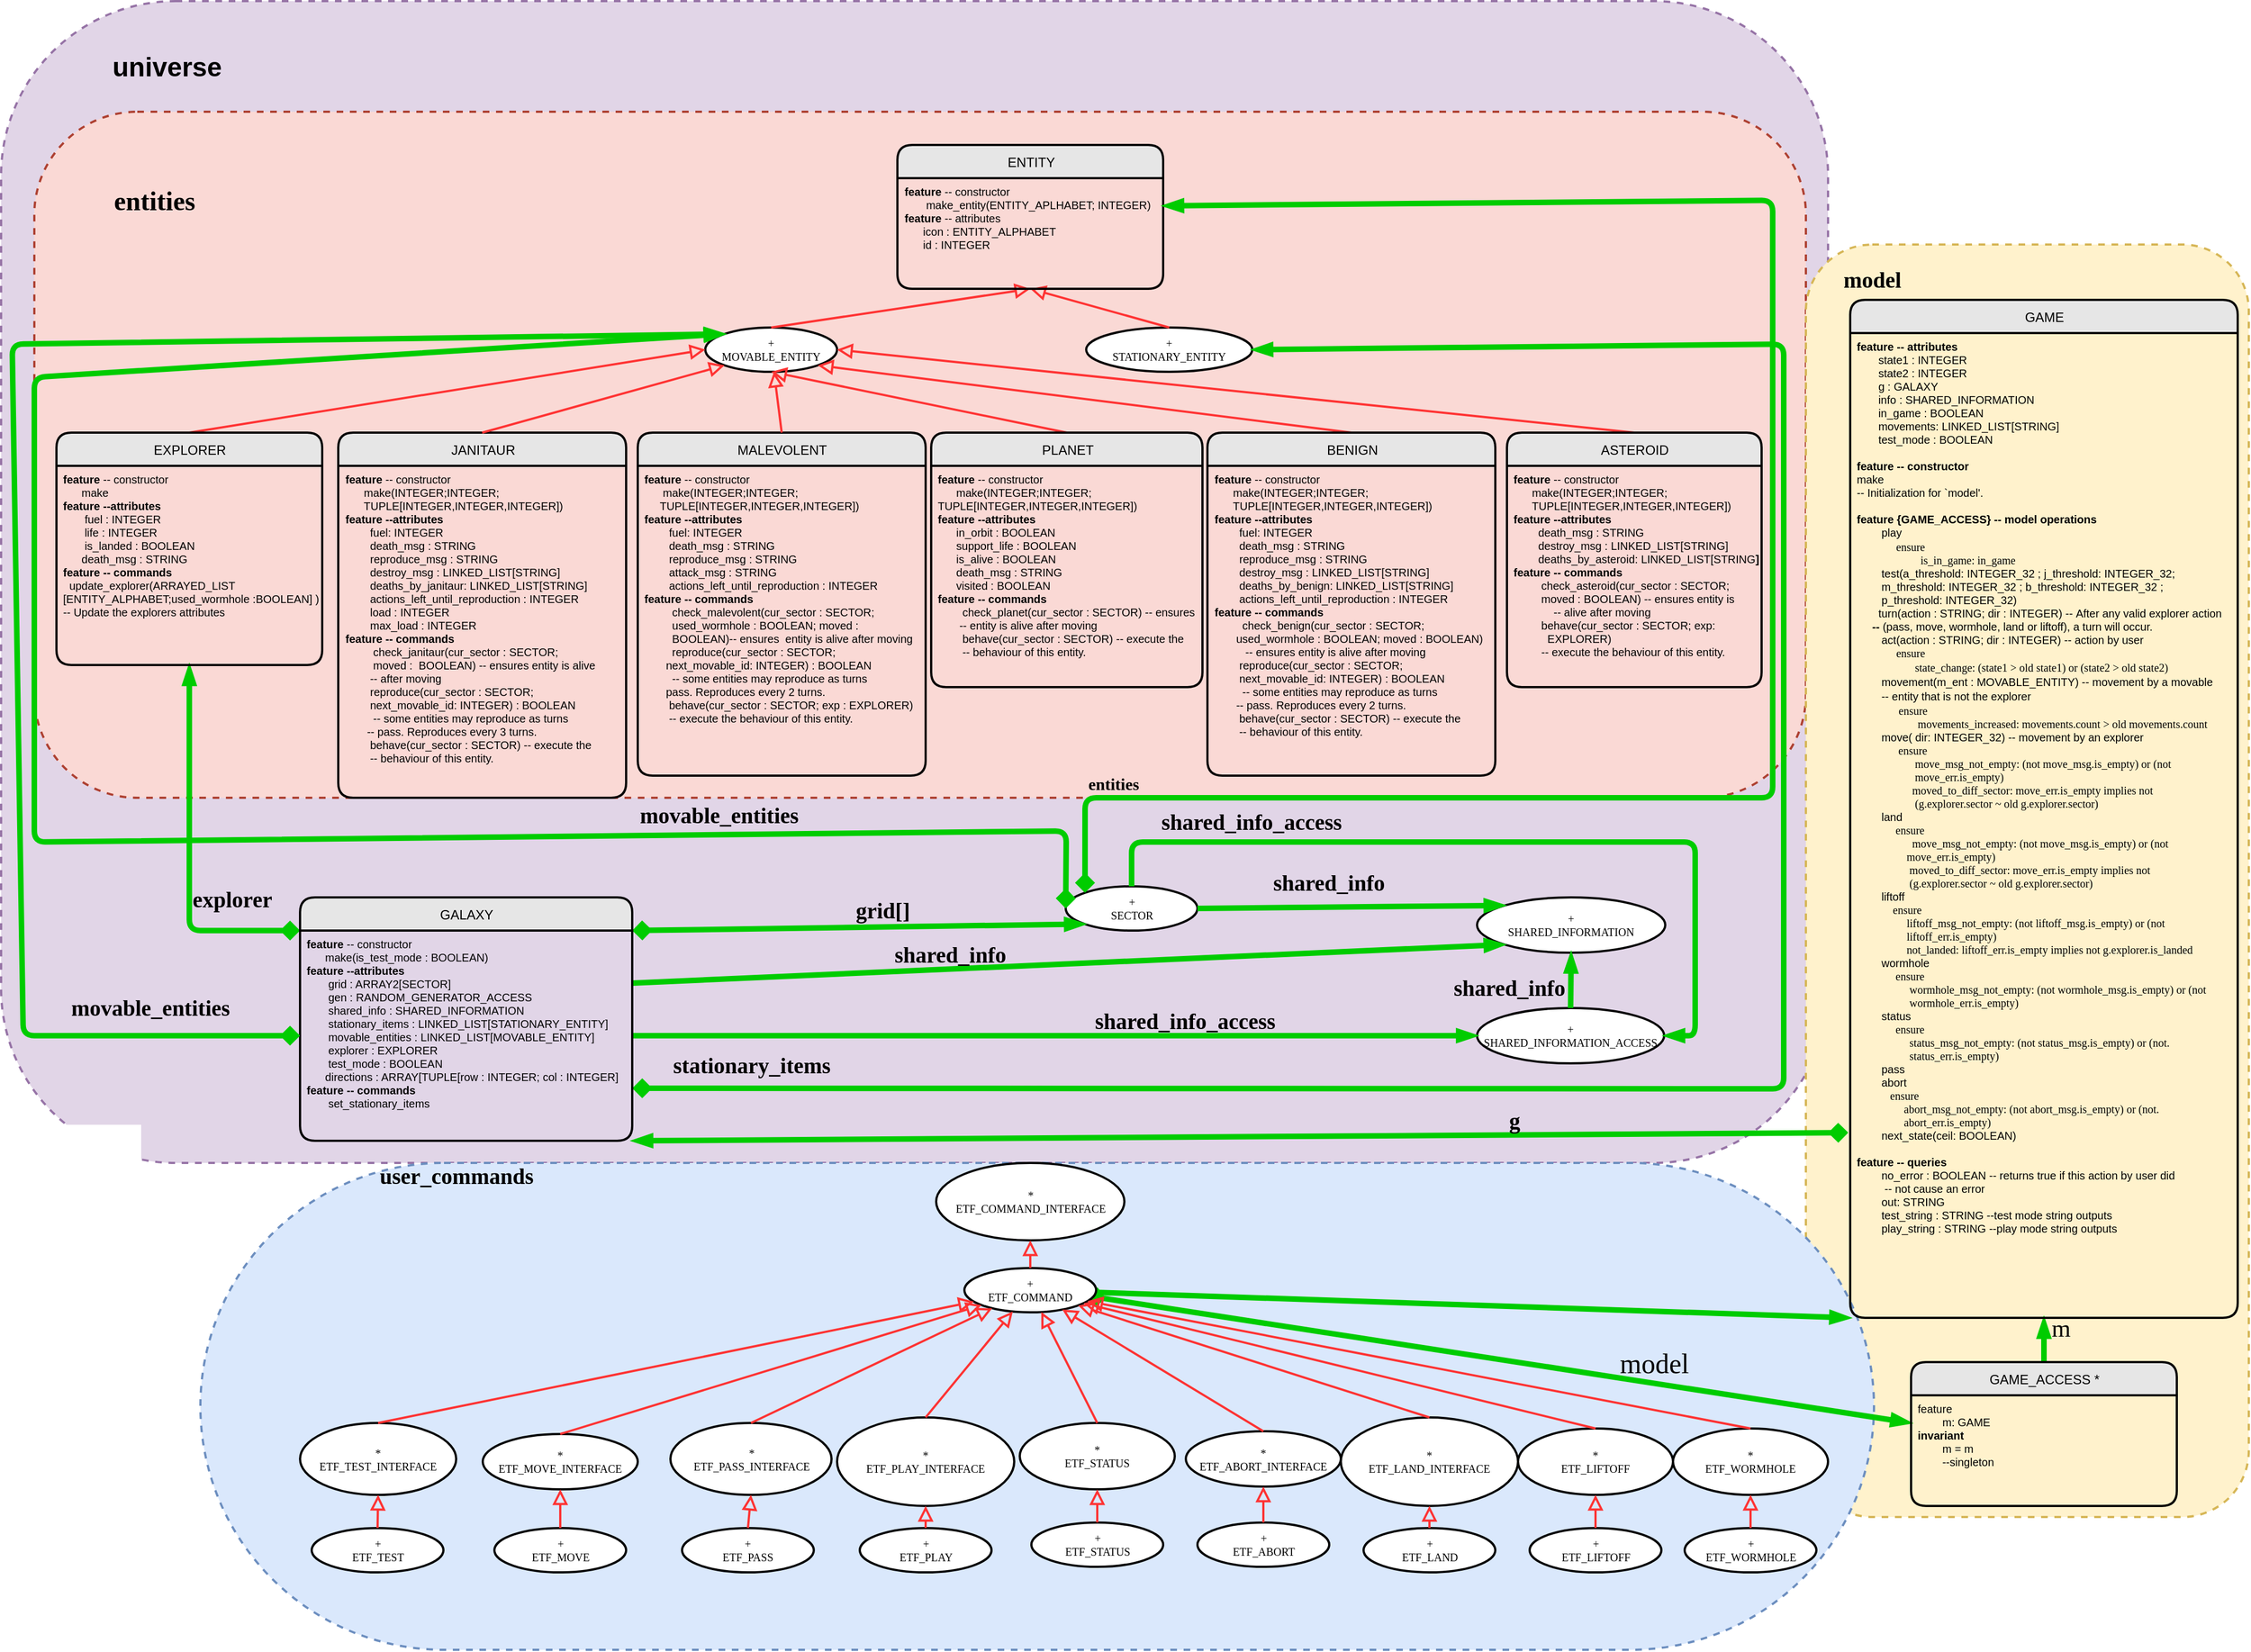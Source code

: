 <mxfile version="12.9.10" type="device"><diagram id="bcq7-YI1w9zSbNKLP_WB" name="Page-1"><mxGraphModel dx="3507" dy="2473" grid="1" gridSize="10" guides="1" tooltips="1" connect="1" arrows="1" fold="1" page="1" pageScale="1" pageWidth="1100" pageHeight="850" math="0" shadow="0"><root><mxCell id="0"/><mxCell id="1" parent="0"/><mxCell id="MOF04nxXEM0VVJA2srQy-186" value="" style="rounded=1;whiteSpace=wrap;html=1;fontSize=10;dashed=1;strokeWidth=2;fillColor=#e1d5e7;strokeColor=#9673a6;" parent="1" vertex="1"><mxGeometry x="-760" y="-740" width="1650" height="1050" as="geometry"/></mxCell><mxCell id="39WJ1BixR4hfock-zP7J-52" value="" style="rounded=1;whiteSpace=wrap;html=1;fontSize=10;dashed=1;strokeWidth=2;fillColor=#fad9d5;strokeColor=#ae4132;" parent="1" vertex="1"><mxGeometry x="-730" y="-640" width="1600" height="620" as="geometry"/></mxCell><mxCell id="MOF04nxXEM0VVJA2srQy-184" value="" style="rounded=1;whiteSpace=wrap;html=1;fontSize=10;dashed=1;strokeWidth=2;fillColor=#fff2cc;strokeColor=#d6b656;" parent="1" vertex="1"><mxGeometry x="870" y="-520" width="400" height="1150" as="geometry"/></mxCell><mxCell id="MOF04nxXEM0VVJA2srQy-185" value="&lt;h1&gt;model&lt;/h1&gt;" style="text;html=1;fontSize=10;fontFamily=Verdena;" parent="1" vertex="1"><mxGeometry x="901.5" y="-520" width="300" height="25" as="geometry"/></mxCell><mxCell id="MOF04nxXEM0VVJA2srQy-138" value="" style="rounded=1;whiteSpace=wrap;html=1;fontSize=10;dashed=1;strokeWidth=2;arcSize=50;fillColor=#dae8fc;strokeColor=#6c8ebf;" parent="1" vertex="1"><mxGeometry x="-580" y="310" width="1511.5" height="440" as="geometry"/></mxCell><mxCell id="MOF04nxXEM0VVJA2srQy-6" value="&lt;font style=&quot;font-size: 22px&quot;&gt;m&lt;/font&gt;" style="text;html=1;fontSize=10;fontFamily=Verdena;" parent="1" vertex="1"><mxGeometry x="1089.5" y="440" width="21" height="20" as="geometry"/></mxCell><mxCell id="MOF04nxXEM0VVJA2srQy-7" value="" style="endArrow=blockThin;html=1;strokeColor=#00CC00;strokeWidth=5;endFill=1;exitX=0.5;exitY=0;exitDx=0;exitDy=0;entryX=0.5;entryY=1;entryDx=0;entryDy=0;" parent="1" source="MOF04nxXEM0VVJA2srQy-4" target="MOF04nxXEM0VVJA2srQy-3" edge="1"><mxGeometry width="50" height="50" relative="1" as="geometry"><mxPoint x="1080.5" y="850" as="sourcePoint"/><mxPoint x="1080.5" y="670" as="targetPoint"/></mxGeometry></mxCell><mxCell id="MOF04nxXEM0VVJA2srQy-10" value="" style="endArrow=blockThin;html=1;strokeColor=#00CC00;strokeWidth=5;endFill=1;startArrow=diamond;startFill=1;entryX=0;entryY=0.25;entryDx=0;entryDy=0;" parent="1" target="MOF04nxXEM0VVJA2srQy-5" edge="1"><mxGeometry width="50" height="50" relative="1" as="geometry"><mxPoint x="220" y="430" as="sourcePoint"/><mxPoint x="950" y="450" as="targetPoint"/><Array as="points"/></mxGeometry></mxCell><mxCell id="MOF04nxXEM0VVJA2srQy-11" value="&lt;font style=&quot;font-size: 25px&quot;&gt;model&lt;/font&gt;" style="text;html=1;fontSize=10;fontFamily=Verdena;" parent="1" vertex="1"><mxGeometry x="700" y="470" width="81" height="20" as="geometry"/></mxCell><mxCell id="MOF04nxXEM0VVJA2srQy-12" value="" style="endArrow=blockThin;html=1;strokeColor=#00CC00;strokeWidth=5;endFill=1;entryX=0;entryY=1;entryDx=0;entryDy=0;" parent="1" source="MOF04nxXEM0VVJA2srQy-14" target="MOF04nxXEM0VVJA2srQy-3" edge="1"><mxGeometry width="50" height="50" relative="1" as="geometry"><mxPoint x="561" y="380" as="sourcePoint"/><mxPoint x="931" y="310" as="targetPoint"/><Array as="points"/></mxGeometry></mxCell><mxCell id="MOF04nxXEM0VVJA2srQy-13" value="+&lt;br&gt;ETF_ABORT" style="ellipse;whiteSpace=wrap;html=1;rounded=1;fontSize=10;fontFamily=Verdena;strokeWidth=2;" parent="1" vertex="1"><mxGeometry x="320.5" y="635" width="119" height="40" as="geometry"/></mxCell><mxCell id="MOF04nxXEM0VVJA2srQy-14" value="+&lt;br&gt;ETF_COMMAND" style="ellipse;whiteSpace=wrap;html=1;rounded=1;fontSize=10;fontFamily=Verdena;strokeWidth=2;" parent="1" vertex="1"><mxGeometry x="110" y="405" width="119" height="40" as="geometry"/></mxCell><mxCell id="MOF04nxXEM0VVJA2srQy-15" value="+&lt;br&gt;ETF_LAND" style="ellipse;whiteSpace=wrap;html=1;rounded=1;fontSize=10;fontFamily=Verdena;strokeWidth=2;" parent="1" vertex="1"><mxGeometry x="470.5" y="640" width="119" height="40" as="geometry"/></mxCell><mxCell id="MOF04nxXEM0VVJA2srQy-16" value="+&lt;br&gt;ETF_LIFTOFF" style="ellipse;whiteSpace=wrap;html=1;rounded=1;fontSize=10;fontFamily=Verdena;strokeWidth=2;" parent="1" vertex="1"><mxGeometry x="620.5" y="640" width="119" height="40" as="geometry"/></mxCell><mxCell id="MOF04nxXEM0VVJA2srQy-17" value="*&lt;br&gt;ETF_LIFTOFF" style="ellipse;whiteSpace=wrap;html=1;rounded=1;fontSize=10;fontFamily=Verdena;strokeWidth=2;" parent="1" vertex="1"><mxGeometry x="610" y="550" width="140" height="60" as="geometry"/></mxCell><mxCell id="MOF04nxXEM0VVJA2srQy-18" value="*&lt;br&gt;ETF_LAND_INTERFACE" style="ellipse;whiteSpace=wrap;html=1;rounded=1;fontSize=10;fontFamily=Verdena;strokeWidth=2;" parent="1" vertex="1"><mxGeometry x="450" y="540" width="160" height="80" as="geometry"/></mxCell><mxCell id="MOF04nxXEM0VVJA2srQy-20" value="*&lt;br&gt;ETF_ABORT_INTERFACE" style="ellipse;whiteSpace=wrap;html=1;rounded=1;fontSize=10;fontFamily=Verdena;strokeWidth=2;" parent="1" vertex="1"><mxGeometry x="310" y="552.5" width="140" height="50" as="geometry"/></mxCell><mxCell id="MOF04nxXEM0VVJA2srQy-21" value="*&lt;br&gt;ETF_COMMAND_INTERFACE" style="ellipse;whiteSpace=wrap;html=1;rounded=1;fontSize=10;fontFamily=Verdena;strokeWidth=2;" parent="1" vertex="1"><mxGeometry x="84.5" y="310" width="170" height="70" as="geometry"/></mxCell><mxCell id="MOF04nxXEM0VVJA2srQy-23" value="" style="endArrow=block;html=1;strokeColor=#FF3333;strokeWidth=2;endFill=0;endSize=9;entryX=0.5;entryY=1;entryDx=0;entryDy=0;exitX=0.5;exitY=0;exitDx=0;exitDy=0;" parent="1" source="MOF04nxXEM0VVJA2srQy-13" target="MOF04nxXEM0VVJA2srQy-20" edge="1"><mxGeometry width="50" height="50" relative="1" as="geometry"><mxPoint x="581.5" y="695" as="sourcePoint"/><mxPoint x="581.5" y="635" as="targetPoint"/></mxGeometry></mxCell><mxCell id="MOF04nxXEM0VVJA2srQy-24" value="" style="endArrow=block;html=1;strokeColor=#FF3333;strokeWidth=2;endFill=0;endSize=9;entryX=0.5;entryY=1;entryDx=0;entryDy=0;exitX=0.5;exitY=0;exitDx=0;exitDy=0;" parent="1" source="MOF04nxXEM0VVJA2srQy-15" target="MOF04nxXEM0VVJA2srQy-18" edge="1"><mxGeometry width="50" height="50" relative="1" as="geometry"><mxPoint x="411" y="700" as="sourcePoint"/><mxPoint x="411" y="640" as="targetPoint"/></mxGeometry></mxCell><mxCell id="MOF04nxXEM0VVJA2srQy-25" value="" style="endArrow=block;html=1;strokeColor=#FF3333;strokeWidth=2;endFill=0;endSize=9;entryX=0.5;entryY=1;entryDx=0;entryDy=0;exitX=0.5;exitY=0;exitDx=0;exitDy=0;" parent="1" source="MOF04nxXEM0VVJA2srQy-16" target="MOF04nxXEM0VVJA2srQy-17" edge="1"><mxGeometry width="50" height="50" relative="1" as="geometry"><mxPoint x="411" y="700" as="sourcePoint"/><mxPoint x="411" y="640" as="targetPoint"/></mxGeometry></mxCell><mxCell id="MOF04nxXEM0VVJA2srQy-26" value="" style="endArrow=block;html=1;strokeColor=#FF3333;strokeWidth=2;endFill=0;endSize=9;exitX=0.5;exitY=0;exitDx=0;exitDy=0;" parent="1" source="MOF04nxXEM0VVJA2srQy-20" target="MOF04nxXEM0VVJA2srQy-14" edge="1"><mxGeometry width="50" height="50" relative="1" as="geometry"><mxPoint x="411" y="800" as="sourcePoint"/><mxPoint x="210" y="510" as="targetPoint"/></mxGeometry></mxCell><mxCell id="MOF04nxXEM0VVJA2srQy-28" value="" style="endArrow=block;html=1;strokeColor=#FF3333;strokeWidth=2;endFill=0;endSize=9;exitX=0.5;exitY=0;exitDx=0;exitDy=0;" parent="1" source="MOF04nxXEM0VVJA2srQy-18" target="MOF04nxXEM0VVJA2srQy-14" edge="1"><mxGeometry width="50" height="50" relative="1" as="geometry"><mxPoint x="411" y="550" as="sourcePoint"/><mxPoint x="200" y="480" as="targetPoint"/></mxGeometry></mxCell><mxCell id="MOF04nxXEM0VVJA2srQy-29" value="" style="endArrow=block;html=1;strokeColor=#FF3333;strokeWidth=2;endFill=0;endSize=9;exitX=0.5;exitY=0;exitDx=0;exitDy=0;" parent="1" source="MOF04nxXEM0VVJA2srQy-17" target="MOF04nxXEM0VVJA2srQy-14" edge="1"><mxGeometry width="50" height="50" relative="1" as="geometry"><mxPoint x="411" y="550" as="sourcePoint"/><mxPoint x="200" y="480" as="targetPoint"/></mxGeometry></mxCell><mxCell id="MOF04nxXEM0VVJA2srQy-31" value="+&lt;br&gt;ETF_MOVE" style="ellipse;whiteSpace=wrap;html=1;rounded=1;fontSize=10;fontFamily=Verdena;strokeWidth=2;" parent="1" vertex="1"><mxGeometry x="-314.5" y="640" width="119" height="40" as="geometry"/></mxCell><mxCell id="MOF04nxXEM0VVJA2srQy-32" value="+&lt;br&gt;ETF_PASS" style="ellipse;whiteSpace=wrap;html=1;rounded=1;fontSize=10;fontFamily=Verdena;strokeWidth=2;" parent="1" vertex="1"><mxGeometry x="-145" y="640" width="119" height="40" as="geometry"/></mxCell><mxCell id="MOF04nxXEM0VVJA2srQy-33" value="+&lt;br&gt;ETF_PLAY" style="ellipse;whiteSpace=wrap;html=1;rounded=1;fontSize=10;fontFamily=Verdena;strokeWidth=2;" parent="1" vertex="1"><mxGeometry x="15.5" y="640" width="119" height="40" as="geometry"/></mxCell><mxCell id="MOF04nxXEM0VVJA2srQy-34" value="+&lt;br&gt;ETF_STATUS" style="ellipse;whiteSpace=wrap;html=1;rounded=1;fontSize=10;fontFamily=Verdena;strokeWidth=2;" parent="1" vertex="1"><mxGeometry x="170.5" y="635" width="119" height="40" as="geometry"/></mxCell><mxCell id="MOF04nxXEM0VVJA2srQy-35" value="*&lt;br&gt;ETF_STATUS" style="ellipse;whiteSpace=wrap;html=1;rounded=1;fontSize=10;fontFamily=Verdena;strokeWidth=2;" parent="1" vertex="1"><mxGeometry x="160" y="545" width="140" height="60" as="geometry"/></mxCell><mxCell id="MOF04nxXEM0VVJA2srQy-36" value="*&lt;br&gt;ETF_PLAY_INTERFACE" style="ellipse;whiteSpace=wrap;html=1;rounded=1;fontSize=10;fontFamily=Verdena;strokeWidth=2;" parent="1" vertex="1"><mxGeometry x="-5" y="540" width="160" height="80" as="geometry"/></mxCell><mxCell id="MOF04nxXEM0VVJA2srQy-37" value="*&lt;br&gt;ETF_PASS_INTERFACE" style="ellipse;whiteSpace=wrap;html=1;rounded=1;fontSize=10;fontFamily=Verdena;strokeWidth=2;" parent="1" vertex="1"><mxGeometry x="-155.5" y="545" width="145.5" height="65" as="geometry"/></mxCell><mxCell id="MOF04nxXEM0VVJA2srQy-38" value="*&lt;br&gt;ETF_MOVE_INTERFACE" style="ellipse;whiteSpace=wrap;html=1;rounded=1;fontSize=10;fontFamily=Verdena;strokeWidth=2;" parent="1" vertex="1"><mxGeometry x="-325" y="555" width="140" height="50" as="geometry"/></mxCell><mxCell id="MOF04nxXEM0VVJA2srQy-39" value="" style="endArrow=block;html=1;strokeColor=#FF3333;strokeWidth=2;endFill=0;endSize=9;entryX=0.5;entryY=1;entryDx=0;entryDy=0;exitX=0.5;exitY=0;exitDx=0;exitDy=0;" parent="1" source="MOF04nxXEM0VVJA2srQy-32" target="MOF04nxXEM0VVJA2srQy-37" edge="1"><mxGeometry width="50" height="50" relative="1" as="geometry"><mxPoint x="-268.5" y="700" as="sourcePoint"/><mxPoint x="-268.5" y="640" as="targetPoint"/></mxGeometry></mxCell><mxCell id="MOF04nxXEM0VVJA2srQy-40" value="" style="endArrow=block;html=1;strokeColor=#FF3333;strokeWidth=2;endFill=0;endSize=9;entryX=0.5;entryY=1;entryDx=0;entryDy=0;exitX=0.5;exitY=0;exitDx=0;exitDy=0;" parent="1" source="MOF04nxXEM0VVJA2srQy-31" target="MOF04nxXEM0VVJA2srQy-38" edge="1"><mxGeometry width="50" height="50" relative="1" as="geometry"><mxPoint x="-268.5" y="700" as="sourcePoint"/><mxPoint x="-268.5" y="640" as="targetPoint"/></mxGeometry></mxCell><mxCell id="MOF04nxXEM0VVJA2srQy-41" value="" style="endArrow=block;html=1;strokeColor=#FF3333;strokeWidth=2;endFill=0;endSize=9;entryX=0.5;entryY=1;entryDx=0;entryDy=0;exitX=0.5;exitY=0;exitDx=0;exitDy=0;" parent="1" source="MOF04nxXEM0VVJA2srQy-33" target="MOF04nxXEM0VVJA2srQy-36" edge="1"><mxGeometry width="50" height="50" relative="1" as="geometry"><mxPoint x="-268.5" y="700" as="sourcePoint"/><mxPoint x="-268.5" y="640" as="targetPoint"/></mxGeometry></mxCell><mxCell id="MOF04nxXEM0VVJA2srQy-42" value="" style="endArrow=block;html=1;strokeColor=#FF3333;strokeWidth=2;endFill=0;endSize=9;entryX=0.5;entryY=1;entryDx=0;entryDy=0;exitX=0.5;exitY=0;exitDx=0;exitDy=0;" parent="1" source="MOF04nxXEM0VVJA2srQy-34" target="MOF04nxXEM0VVJA2srQy-35" edge="1"><mxGeometry width="50" height="50" relative="1" as="geometry"><mxPoint x="-268.5" y="700" as="sourcePoint"/><mxPoint x="-268.5" y="640" as="targetPoint"/></mxGeometry></mxCell><mxCell id="MOF04nxXEM0VVJA2srQy-43" value="" style="endArrow=block;html=1;strokeColor=#FF3333;strokeWidth=2;endFill=0;endSize=9;exitX=0.5;exitY=0;exitDx=0;exitDy=0;" parent="1" source="MOF04nxXEM0VVJA2srQy-38" target="MOF04nxXEM0VVJA2srQy-14" edge="1"><mxGeometry width="50" height="50" relative="1" as="geometry"><mxPoint x="-268.5" y="800" as="sourcePoint"/><mxPoint x="290" y="440" as="targetPoint"/></mxGeometry></mxCell><mxCell id="MOF04nxXEM0VVJA2srQy-44" value="" style="endArrow=block;html=1;strokeColor=#FF3333;strokeWidth=2;endFill=0;endSize=9;exitX=0.5;exitY=0;exitDx=0;exitDy=0;" parent="1" source="MOF04nxXEM0VVJA2srQy-37" target="MOF04nxXEM0VVJA2srQy-14" edge="1"><mxGeometry width="50" height="50" relative="1" as="geometry"><mxPoint x="-268.5" y="550" as="sourcePoint"/><mxPoint x="190" y="480" as="targetPoint"/></mxGeometry></mxCell><mxCell id="MOF04nxXEM0VVJA2srQy-45" value="" style="endArrow=block;html=1;strokeColor=#FF3333;strokeWidth=2;endFill=0;endSize=9;exitX=0.5;exitY=0;exitDx=0;exitDy=0;" parent="1" source="MOF04nxXEM0VVJA2srQy-36" target="MOF04nxXEM0VVJA2srQy-14" edge="1"><mxGeometry width="50" height="50" relative="1" as="geometry"><mxPoint x="-268.5" y="550" as="sourcePoint"/><mxPoint x="180" y="480" as="targetPoint"/></mxGeometry></mxCell><mxCell id="MOF04nxXEM0VVJA2srQy-46" value="" style="endArrow=block;html=1;strokeColor=#FF3333;strokeWidth=2;endFill=0;endSize=9;exitX=0.5;exitY=0;exitDx=0;exitDy=0;" parent="1" source="MOF04nxXEM0VVJA2srQy-35" target="MOF04nxXEM0VVJA2srQy-14" edge="1"><mxGeometry width="50" height="50" relative="1" as="geometry"><mxPoint x="-89" y="545" as="sourcePoint"/><mxPoint x="359.5" y="475" as="targetPoint"/></mxGeometry></mxCell><mxCell id="MOF04nxXEM0VVJA2srQy-47" value="+&lt;br&gt;ETF_TEST" style="ellipse;whiteSpace=wrap;html=1;rounded=1;fontSize=10;fontFamily=Verdena;strokeWidth=2;" parent="1" vertex="1"><mxGeometry x="-479.5" y="640" width="119" height="40" as="geometry"/></mxCell><mxCell id="MOF04nxXEM0VVJA2srQy-48" value="*&lt;br&gt;ETF_TEST_INTERFACE" style="ellipse;whiteSpace=wrap;html=1;rounded=1;fontSize=10;fontFamily=Verdena;strokeWidth=2;" parent="1" vertex="1"><mxGeometry x="-490" y="545" width="141" height="65" as="geometry"/></mxCell><mxCell id="MOF04nxXEM0VVJA2srQy-49" value="" style="endArrow=block;html=1;strokeColor=#FF3333;strokeWidth=2;endFill=0;endSize=9;entryX=0.5;entryY=1;entryDx=0;entryDy=0;exitX=0.5;exitY=0;exitDx=0;exitDy=0;" parent="1" source="MOF04nxXEM0VVJA2srQy-47" target="MOF04nxXEM0VVJA2srQy-48" edge="1"><mxGeometry width="50" height="50" relative="1" as="geometry"><mxPoint x="-603" y="700" as="sourcePoint"/><mxPoint x="-603" y="640" as="targetPoint"/></mxGeometry></mxCell><mxCell id="MOF04nxXEM0VVJA2srQy-51" value="+&lt;br&gt;ETF_WORMHOLE" style="ellipse;whiteSpace=wrap;html=1;rounded=1;fontSize=10;fontFamily=Verdena;strokeWidth=2;" parent="1" vertex="1"><mxGeometry x="760.5" y="640" width="119" height="40" as="geometry"/></mxCell><mxCell id="MOF04nxXEM0VVJA2srQy-52" value="*&lt;br&gt;ETF_WORMHOLE" style="ellipse;whiteSpace=wrap;html=1;rounded=1;fontSize=10;fontFamily=Verdena;strokeWidth=2;" parent="1" vertex="1"><mxGeometry x="750" y="550" width="140" height="60" as="geometry"/></mxCell><mxCell id="MOF04nxXEM0VVJA2srQy-53" value="" style="endArrow=block;html=1;strokeColor=#FF3333;strokeWidth=2;endFill=0;endSize=9;entryX=0.5;entryY=1;entryDx=0;entryDy=0;exitX=0.5;exitY=0;exitDx=0;exitDy=0;" parent="1" source="MOF04nxXEM0VVJA2srQy-51" target="MOF04nxXEM0VVJA2srQy-52" edge="1"><mxGeometry width="50" height="50" relative="1" as="geometry"><mxPoint x="561" y="700" as="sourcePoint"/><mxPoint x="561" y="640" as="targetPoint"/></mxGeometry></mxCell><mxCell id="MOF04nxXEM0VVJA2srQy-54" value="" style="endArrow=block;html=1;strokeColor=#FF3333;strokeWidth=2;endFill=0;endSize=9;exitX=0.5;exitY=0;exitDx=0;exitDy=0;" parent="1" source="MOF04nxXEM0VVJA2srQy-52" target="MOF04nxXEM0VVJA2srQy-14" edge="1"><mxGeometry width="50" height="50" relative="1" as="geometry"><mxPoint x="561" y="550" as="sourcePoint"/><mxPoint x="190" y="480" as="targetPoint"/></mxGeometry></mxCell><mxCell id="MOF04nxXEM0VVJA2srQy-57" value="" style="endArrow=block;html=1;strokeColor=#FF3333;strokeWidth=2;endFill=0;endSize=9;exitX=0.5;exitY=0;exitDx=0;exitDy=0;" parent="1" source="MOF04nxXEM0VVJA2srQy-14" target="MOF04nxXEM0VVJA2srQy-21" edge="1"><mxGeometry width="50" height="50" relative="1" as="geometry"><mxPoint x="183" y="435" as="sourcePoint"/><mxPoint x="190" y="360" as="targetPoint"/></mxGeometry></mxCell><mxCell id="MOF04nxXEM0VVJA2srQy-60" value="" style="endArrow=block;html=1;strokeColor=#FF3333;strokeWidth=2;endFill=0;endSize=9;exitX=0.5;exitY=0;exitDx=0;exitDy=0;" parent="1" source="MOF04nxXEM0VVJA2srQy-48" target="MOF04nxXEM0VVJA2srQy-14" edge="1"><mxGeometry width="50" height="50" relative="1" as="geometry"><mxPoint x="90" y="510" as="sourcePoint"/><mxPoint x="90" y="450" as="targetPoint"/></mxGeometry></mxCell><mxCell id="MOF04nxXEM0VVJA2srQy-69" value="+&lt;br&gt;MOVABLE_ENTITY&lt;span style=&quot;color: rgba(0 , 0 , 0 , 0) ; font-family: monospace ; font-size: 0px ; white-space: nowrap&quot;&gt;%3CmxGraphModel%3E%3Croot%3E%3CmxCell%20id%3D%220%22%2F%3E%3CmxCell%20id%3D%221%22%20parent%3D%220%22%2F%3E%3CmxCell%20id%3D%222%22%20value%3D%22%2B%26lt%3Bbr%26gt%3BETF_COMMAND%22%20style%3D%22ellipse%3BwhiteSpace%3Dwrap%3Bhtml%3D1%3Brounded%3D1%3BfontSize%3D10%3BfontFamily%3DVerdena%3BstrokeWidth%3D2%3B%22%20vertex%3D%221%22%20parent%3D%221%22%3E%3CmxGeometry%20x%3D%22319.5%22%20y%3D%22640%22%20width%3D%22119%22%20height%3D%2240%22%20as%3D%22geometry%22%2F%3E%3C%2FmxCell%3E%3C%2Froot%3E%3C%2FmxGraphModel%3E&lt;/span&gt;" style="ellipse;whiteSpace=wrap;html=1;rounded=1;fontSize=10;fontFamily=Verdena;strokeWidth=2;" parent="1" vertex="1"><mxGeometry x="-124" y="-445" width="119" height="40" as="geometry"/></mxCell><mxCell id="MOF04nxXEM0VVJA2srQy-71" value="+&lt;br&gt;SHARED_INFORMATION&lt;span style=&quot;color: rgba(0 , 0 , 0 , 0) ; font-family: monospace ; font-size: 0px ; white-space: nowrap&quot;&gt;%3CmxGraphModel%3E%3Croot%3E%3CmxCell%20id%3D%220%22%2F%3E%3CmxCell%20id%3D%221%22%20parent%3D%220%22%2F%3E%3CmxCell%20id%3D%222%22%20value%3D%22%2B%26lt%3Bbr%26gt%3BETF_COMMAND%22%20style%3D%22ellipse%3BwhiteSpace%3Dwrap%3Bhtml%3D1%3Brounded%3D1%3BfontSize%3D10%3BfontFamily%3DVerdena%3BstrokeWidth%3D2%3B%22%20vertex%3D%221%22%20parent%3D%221%22%3E%3CmxGeometry%20x%3D%22319.5%22%20y%3D%22640%22%20width%3D%22119%22%20height%3D%2240%22%20as%3D%22geometry%22%2F%3E%3C%2FmxCell%3E%3C%2Froot%3E%3C%2FmxGraphModel%3&lt;/span&gt;" style="ellipse;whiteSpace=wrap;html=1;rounded=1;fontSize=10;fontFamily=Verdena;strokeWidth=2;" parent="1" vertex="1"><mxGeometry x="573" y="70" width="170" height="50" as="geometry"/></mxCell><mxCell id="MOF04nxXEM0VVJA2srQy-72" value="+&lt;br&gt;SHARED_INFORMATION_ACCESS&lt;span style=&quot;color: rgba(0 , 0 , 0 , 0) ; font-family: monospace ; font-size: 0px ; white-space: nowrap&quot;&gt;%3CmxGraphModel%3E%3Croot%3E%3CmxCell%20id%3D%220%22%2F%3E%3CmxCell%20id%3D%221%22%20parent%3D%220%22%2F%3E%3CmxCell%20id%3D%222%22%20value%3D%22%2B%26lt%3Bbr%26gt%3BETF_COMMAND%22%20style%3D%22ellipse%3BwhiteSpace%3Dwrap%3Bhtml%3D1%3Brounded%3D1%3BfontSize%3D10%3BfontFamily%3DVerdena%3BstrokeWidth%3D2%3B%22%20vertex%3D%221%22%20parent%3D%221%22%3E%3CmxGeometry%20x%3D%22319.5%22%20y%3D%22640%22%20width%3D%22119%22%20height%3D%2240%22%20as%3D%22geometry%22%2F%3E%3C%2FmxCell%3E%3C%2Froot%3E%3C%2FmxGraphModel%3_&lt;/span&gt;" style="ellipse;whiteSpace=wrap;html=1;rounded=1;fontSize=10;fontFamily=Verdena;strokeWidth=2;" parent="1" vertex="1"><mxGeometry x="573" y="170" width="169" height="50" as="geometry"/></mxCell><mxCell id="MOF04nxXEM0VVJA2srQy-73" value="" style="endArrow=blockThin;html=1;strokeColor=#00CC00;strokeWidth=5;endFill=1;entryX=0.5;entryY=1;entryDx=0;entryDy=0;exitX=0.5;exitY=0;exitDx=0;exitDy=0;" parent="1" source="MOF04nxXEM0VVJA2srQy-72" target="MOF04nxXEM0VVJA2srQy-71" edge="1"><mxGeometry width="50" height="50" relative="1" as="geometry"><mxPoint x="-155" y="80" as="sourcePoint"/><mxPoint x="430" y="215" as="targetPoint"/></mxGeometry></mxCell><mxCell id="MOF04nxXEM0VVJA2srQy-74" value="&lt;h1&gt;shared_info&lt;/h1&gt;" style="text;html=1;fontSize=10;fontFamily=Verdena;" parent="1" vertex="1"><mxGeometry x="550" y="120" width="84" height="20" as="geometry"/></mxCell><mxCell id="MOF04nxXEM0VVJA2srQy-81" value="" style="endArrow=block;html=1;strokeColor=#FF3333;strokeWidth=2;endFill=0;endSize=9;exitX=0.5;exitY=0;exitDx=0;exitDy=0;entryX=0;entryY=0.5;entryDx=0;entryDy=0;" parent="1" source="MOF04nxXEM0VVJA2srQy-77" target="MOF04nxXEM0VVJA2srQy-69" edge="1"><mxGeometry width="50" height="50" relative="1" as="geometry"><mxPoint x="360" y="230" as="sourcePoint"/><mxPoint x="-110" y="-425" as="targetPoint"/></mxGeometry></mxCell><mxCell id="MOF04nxXEM0VVJA2srQy-82" value="" style="endArrow=block;html=1;strokeColor=#FF3333;strokeWidth=2;endFill=0;endSize=9;entryX=0.5;entryY=1;entryDx=0;entryDy=0;exitX=0.5;exitY=0;exitDx=0;exitDy=0;" parent="1" source="MOF04nxXEM0VVJA2srQy-79" target="MOF04nxXEM0VVJA2srQy-69" edge="1"><mxGeometry width="50" height="50" relative="1" as="geometry"><mxPoint x="360" y="230" as="sourcePoint"/><mxPoint x="360" y="170" as="targetPoint"/></mxGeometry></mxCell><mxCell id="MOF04nxXEM0VVJA2srQy-85" value="" style="endArrow=block;html=1;strokeColor=#FF3333;strokeWidth=2;endFill=0;endSize=9;entryX=0.5;entryY=1;entryDx=0;entryDy=0;exitX=0.5;exitY=0;exitDx=0;exitDy=0;" parent="1" source="MOF04nxXEM0VVJA2srQy-69" target="MOF04nxXEM0VVJA2srQy-84" edge="1"><mxGeometry width="50" height="50" relative="1" as="geometry"><mxPoint x="313.5" y="290" as="sourcePoint"/><mxPoint x="313.5" y="230" as="targetPoint"/></mxGeometry></mxCell><mxCell id="MOF04nxXEM0VVJA2srQy-86" value="+&lt;br&gt;STATIONARY_ENTITY" style="ellipse;whiteSpace=wrap;html=1;rounded=1;fontSize=10;fontFamily=Verdena;strokeWidth=2;" parent="1" vertex="1"><mxGeometry x="220" y="-445" width="150" height="40" as="geometry"/></mxCell><mxCell id="MOF04nxXEM0VVJA2srQy-87" value="" style="endArrow=block;html=1;strokeColor=#FF3333;strokeWidth=2;endFill=0;endSize=9;entryX=0.5;entryY=1;entryDx=0;entryDy=0;exitX=0.5;exitY=0;exitDx=0;exitDy=0;" parent="1" source="MOF04nxXEM0VVJA2srQy-86" target="MOF04nxXEM0VVJA2srQy-84" edge="1"><mxGeometry width="50" height="50" relative="1" as="geometry"><mxPoint x="130" y="100" as="sourcePoint"/><mxPoint x="360" y="170" as="targetPoint"/></mxGeometry></mxCell><mxCell id="MOF04nxXEM0VVJA2srQy-90" value="+&lt;br&gt;SECTOR" style="ellipse;whiteSpace=wrap;html=1;rounded=1;fontSize=10;fontFamily=Verdena;strokeWidth=2;" parent="1" vertex="1"><mxGeometry x="201.5" y="60" width="119" height="40" as="geometry"/></mxCell><mxCell id="MOF04nxXEM0VVJA2srQy-98" value="" style="endArrow=blockThin;html=1;strokeColor=#00CC00;strokeWidth=5;endFill=1;startArrow=diamond;startFill=1;entryX=0.5;entryY=1;entryDx=0;entryDy=0;exitX=0;exitY=0;exitDx=0;exitDy=0;" parent="1" source="MOF04nxXEM0VVJA2srQy-68" target="MOF04nxXEM0VVJA2srQy-78" edge="1"><mxGeometry width="50" height="50" relative="1" as="geometry"><mxPoint x="-105" y="30" as="sourcePoint"/><mxPoint x="-260" y="-40" as="targetPoint"/><Array as="points"><mxPoint x="-590" y="100"/></Array></mxGeometry></mxCell><mxCell id="MOF04nxXEM0VVJA2srQy-105" value="" style="endArrow=blockThin;html=1;strokeColor=#00CC00;strokeWidth=5;endFill=1;startArrow=diamond;startFill=1;exitX=1;exitY=0;exitDx=0;exitDy=0;entryX=0;entryY=1;entryDx=0;entryDy=0;" parent="1" source="MOF04nxXEM0VVJA2srQy-68" target="MOF04nxXEM0VVJA2srQy-90" edge="1"><mxGeometry width="50" height="50" relative="1" as="geometry"><mxPoint x="290" y="115" as="sourcePoint"/><mxPoint x="430" y="115" as="targetPoint"/></mxGeometry></mxCell><mxCell id="MOF04nxXEM0VVJA2srQy-106" value="&lt;h1&gt;grid[]&lt;/h1&gt;" style="text;html=1;fontSize=10;fontFamily=Verdena;" parent="1" vertex="1"><mxGeometry x="10" y="50" width="85" height="20" as="geometry"/></mxCell><mxCell id="MOF04nxXEM0VVJA2srQy-117" value="" style="endArrow=blockThin;html=1;strokeColor=#00CC00;strokeWidth=5;endFill=1;startArrow=diamond;startFill=1;entryX=1;entryY=1;entryDx=0;entryDy=0;exitX=-0.005;exitY=0.812;exitDx=0;exitDy=0;exitPerimeter=0;" parent="1" source="MOF04nxXEM0VVJA2srQy-3" target="MOF04nxXEM0VVJA2srQy-68" edge="1"><mxGeometry width="50" height="50" relative="1" as="geometry"><mxPoint x="920" y="280" as="sourcePoint"/><mxPoint x="2" y="190" as="targetPoint"/><Array as="points"/></mxGeometry></mxCell><mxCell id="MOF04nxXEM0VVJA2srQy-118" value="&lt;h1&gt;g&lt;/h1&gt;" style="text;html=1;fontSize=10;fontFamily=Verdena;" parent="1" vertex="1"><mxGeometry x="600" y="240" width="81" height="20" as="geometry"/></mxCell><mxCell id="MOF04nxXEM0VVJA2srQy-122" value="" style="endArrow=blockThin;html=1;strokeColor=#00CC00;strokeWidth=5;endFill=1;startArrow=diamond;startFill=1;entryX=1;entryY=0.5;entryDx=0;entryDy=0;exitX=1;exitY=0.75;exitDx=0;exitDy=0;" parent="1" source="MOF04nxXEM0VVJA2srQy-68" target="MOF04nxXEM0VVJA2srQy-86" edge="1"><mxGeometry width="50" height="50" relative="1" as="geometry"><mxPoint x="510" y="5" as="sourcePoint"/><mxPoint x="230" y="-250" as="targetPoint"/><Array as="points"><mxPoint x="850" y="243"/><mxPoint x="850" y="-430"/></Array></mxGeometry></mxCell><mxCell id="MOF04nxXEM0VVJA2srQy-123" value="&lt;h1&gt;stationary_items&lt;/h1&gt;" style="text;html=1;fontSize=10;fontFamily=Verdena;" parent="1" vertex="1"><mxGeometry x="-155.5" y="190" width="81" height="20" as="geometry"/></mxCell><mxCell id="MOF04nxXEM0VVJA2srQy-127" value="" style="endArrow=blockThin;html=1;strokeColor=#00CC00;strokeWidth=5;endFill=1;exitX=1;exitY=0.5;exitDx=0;exitDy=0;entryX=0;entryY=0.5;entryDx=0;entryDy=0;" parent="1" source="MOF04nxXEM0VVJA2srQy-68" target="MOF04nxXEM0VVJA2srQy-72" edge="1"><mxGeometry width="50" height="50" relative="1" as="geometry"><mxPoint x="-60" y="150" as="sourcePoint"/><mxPoint x="451.5" y="100" as="targetPoint"/><Array as="points"/></mxGeometry></mxCell><mxCell id="MOF04nxXEM0VVJA2srQy-128" value="&lt;h1&gt;shared_info_access&lt;/h1&gt;" style="text;html=1;fontSize=10;fontFamily=Verdena;" parent="1" vertex="1"><mxGeometry x="226" y="150" width="84" height="20" as="geometry"/></mxCell><mxCell id="MOF04nxXEM0VVJA2srQy-129" value="" style="endArrow=blockThin;html=1;strokeColor=#00CC00;strokeWidth=5;endFill=1;entryX=0;entryY=1;entryDx=0;entryDy=0;exitX=1;exitY=0.25;exitDx=0;exitDy=0;" parent="1" source="MOF04nxXEM0VVJA2srQy-68" target="MOF04nxXEM0VVJA2srQy-71" edge="1"><mxGeometry width="50" height="50" relative="1" as="geometry"><mxPoint x="310" y="95" as="sourcePoint"/><mxPoint x="450" y="95" as="targetPoint"/><Array as="points"/></mxGeometry></mxCell><mxCell id="MOF04nxXEM0VVJA2srQy-130" value="&lt;h1&gt;shared_info&lt;/h1&gt;" style="text;html=1;fontSize=10;fontFamily=Verdena;" parent="1" vertex="1"><mxGeometry x="45" y="90" width="84" height="20" as="geometry"/></mxCell><mxCell id="MOF04nxXEM0VVJA2srQy-131" value="" style="endArrow=blockThin;html=1;strokeColor=#00CC00;strokeWidth=5;endFill=1;entryX=0;entryY=0;entryDx=0;entryDy=0;exitX=1;exitY=0.5;exitDx=0;exitDy=0;" parent="1" source="MOF04nxXEM0VVJA2srQy-90" target="MOF04nxXEM0VVJA2srQy-71" edge="1"><mxGeometry width="50" height="50" relative="1" as="geometry"><mxPoint x="310" y="95" as="sourcePoint"/><mxPoint x="450" y="95" as="targetPoint"/></mxGeometry></mxCell><mxCell id="MOF04nxXEM0VVJA2srQy-132" value="&lt;h1&gt;shared_info&lt;/h1&gt;" style="text;html=1;fontSize=10;fontFamily=Verdena;" parent="1" vertex="1"><mxGeometry x="386.5" y="25" width="84" height="20" as="geometry"/></mxCell><mxCell id="MOF04nxXEM0VVJA2srQy-136" value="" style="endArrow=blockThin;html=1;strokeColor=#00CC00;strokeWidth=5;endFill=1;entryX=1;entryY=0.5;entryDx=0;entryDy=0;exitX=0.5;exitY=0;exitDx=0;exitDy=0;" parent="1" source="MOF04nxXEM0VVJA2srQy-90" target="MOF04nxXEM0VVJA2srQy-72" edge="1"><mxGeometry width="50" height="50" relative="1" as="geometry"><mxPoint x="300" y="-190" as="sourcePoint"/><mxPoint x="450" y="95" as="targetPoint"/><Array as="points"><mxPoint x="261" y="20"/><mxPoint x="770" y="20"/><mxPoint x="770" y="195"/></Array></mxGeometry></mxCell><mxCell id="MOF04nxXEM0VVJA2srQy-137" value="&lt;h1&gt;shared_info_access&lt;/h1&gt;" style="text;html=1;fontSize=10;fontFamily=Verdena;" parent="1" vertex="1"><mxGeometry x="286" y="-30" width="84" height="20" as="geometry"/></mxCell><mxCell id="MOF04nxXEM0VVJA2srQy-139" value="&lt;h1&gt;user_commands&lt;/h1&gt;" style="text;html=1;fontSize=10;fontFamily=Verdena;" parent="1" vertex="1"><mxGeometry x="-420.0" y="290" width="70" height="55" as="geometry"/></mxCell><mxCell id="MOF04nxXEM0VVJA2srQy-189" value="&lt;h1&gt;universe&lt;/h1&gt;" style="text;html=1;strokeColor=none;fillColor=none;align=center;verticalAlign=middle;whiteSpace=wrap;rounded=0;" parent="1" vertex="1"><mxGeometry x="-630" y="-690" width="40" height="20" as="geometry"/></mxCell><mxCell id="MOF04nxXEM0VVJA2srQy-99" value="&lt;h1&gt;explorer&lt;/h1&gt;" style="text;html=1;fontSize=10;fontFamily=Verdena;" parent="1" vertex="1"><mxGeometry x="-589" y="40" width="240" as="geometry"/></mxCell><mxCell id="MOF04nxXEM0VVJA2srQy-2" value="&lt;font face=&quot;Helvetica&quot;&gt;&lt;span style=&quot;font-size: 12px&quot;&gt;GAME&lt;br&gt;&lt;/span&gt;&lt;/font&gt;" style="swimlane;html=1;childLayout=stackLayout;horizontal=1;startSize=30;horizontalStack=0;fillColor=#E6E6E6;fontColor=#000000;rounded=1;fontSize=17;fontStyle=0;strokeWidth=2;resizeParent=0;resizeLast=1;shadow=0;dashed=0;align=center;fontFamily=Verdena;" parent="1" vertex="1"><mxGeometry x="910" y="-470" width="350" height="920" as="geometry"/></mxCell><mxCell id="MOF04nxXEM0VVJA2srQy-3" value="&lt;b style=&quot;font-family: &amp;#34;helvetica&amp;#34;&quot;&gt;feature -- attributes&lt;/b&gt;&lt;font face=&quot;Helvetica&quot;&gt;&amp;nbsp;&lt;/font&gt;&lt;br&gt;&lt;div style=&quot;font-family: &amp;#34;helvetica&amp;#34;&quot;&gt;&lt;span&gt;&#9;&lt;/span&gt;&lt;/div&gt;&lt;font face=&quot;Helvetica&quot;&gt;&amp;nbsp; &amp;nbsp; &amp;nbsp; &amp;nbsp;state1 : INTEGER&lt;/font&gt;&lt;br&gt;&lt;font face=&quot;Helvetica&quot;&gt;&amp;nbsp; &amp;nbsp; &amp;nbsp; &amp;nbsp;state2 : INTEGER&lt;/font&gt;&lt;br&gt;&lt;font face=&quot;Helvetica&quot;&gt;&amp;nbsp; &amp;nbsp; &amp;nbsp; &amp;nbsp;g : GALAXY&lt;/font&gt;&lt;br&gt;&lt;font face=&quot;Helvetica&quot;&gt;&amp;nbsp; &amp;nbsp; &amp;nbsp; &amp;nbsp;info : SHARED_INFORMATION&lt;/font&gt;&lt;br&gt;&lt;font face=&quot;Helvetica&quot;&gt;&amp;nbsp; &amp;nbsp; &amp;nbsp; &amp;nbsp;in_game : BOOLEAN&lt;/font&gt;&lt;br&gt;&lt;font face=&quot;Helvetica&quot;&gt;&amp;nbsp; &amp;nbsp; &amp;nbsp; &amp;nbsp;movements: LINKED_LIST[STRING]&lt;/font&gt;&lt;br&gt;&lt;font face=&quot;Helvetica&quot;&gt;&amp;nbsp; &amp;nbsp; &amp;nbsp; &amp;nbsp;test_mode : BOOLEAN&lt;/font&gt;&lt;div style=&quot;font-family: &amp;#34;helvetica&amp;#34;&quot;&gt;&lt;br&gt;&lt;/div&gt;&lt;div style=&quot;font-family: &amp;#34;helvetica&amp;#34;&quot;&gt;&lt;b&gt;feature -- constructor&lt;/b&gt;&lt;br&gt;&lt;/div&gt;&lt;div style=&quot;font-family: &amp;#34;helvetica&amp;#34;&quot;&gt;&lt;/div&gt;&lt;div style=&quot;font-family: &amp;#34;helvetica&amp;#34;&quot;&gt;&lt;span&gt;&#9;&lt;/span&gt;make&lt;/div&gt;&lt;div style=&quot;font-family: &amp;#34;helvetica&amp;#34;&quot;&gt;&lt;span&gt;&#9;&#9;&#9;&lt;/span&gt;-- Initialization for `model'.&lt;/div&gt;&lt;div style=&quot;font-family: &amp;#34;helvetica&amp;#34;&quot;&gt;&lt;br&gt;&lt;/div&gt;&lt;div style=&quot;font-family: &amp;#34;helvetica&amp;#34;&quot;&gt;&lt;b&gt;feature {GAME_ACCESS} -- model operations&lt;/b&gt;&lt;/div&gt;&lt;div style=&quot;font-family: &amp;#34;helvetica&amp;#34;&quot;&gt;&amp;nbsp; &amp;nbsp; &amp;nbsp; &amp;nbsp; play&amp;nbsp;&amp;nbsp;&lt;/div&gt;&lt;div&gt;&lt;font face=&quot;Times New Roman&quot; style=&quot;font-size: 11px&quot;&gt;&lt;span&gt;&lt;/span&gt;&amp;nbsp; &lt;/font&gt;&lt;font face=&quot;Times New Roman&quot; style=&quot;font-size: 10px&quot;&gt;&amp;nbsp; &amp;nbsp; &amp;nbsp; &amp;nbsp; &amp;nbsp; &amp;nbsp; ensure&lt;/font&gt;&lt;/div&gt;&lt;div&gt;&lt;font style=&quot;font-size: 10px&quot;&gt;&lt;font face=&quot;Times New Roman&quot; style=&quot;font-size: 10px&quot;&gt;&lt;span&gt;&lt;/span&gt;&amp;nbsp; &amp;nbsp; &amp;nbsp; &amp;nbsp; &amp;nbsp; &amp;nbsp; &amp;nbsp; &amp;nbsp; &amp;nbsp; &amp;nbsp; &amp;nbsp; &amp;nbsp;is_in_game: in_game&lt;/font&gt;&lt;font face=&quot;Helvetica&quot; style=&quot;font-size: 10px&quot;&gt;&amp;nbsp; &amp;nbsp;&amp;nbsp;&lt;/font&gt;&lt;/font&gt;&lt;/div&gt;&lt;font face=&quot;Helvetica&quot;&gt;&amp;nbsp; &amp;nbsp; &amp;nbsp; &amp;nbsp; test(a_threshold: INTEGER_32 ; j_threshold: INTEGER_32;&amp;nbsp; &amp;nbsp; &amp;nbsp; &amp;nbsp; &amp;nbsp; &amp;nbsp; &amp;nbsp; &amp;nbsp; &amp;nbsp; &amp;nbsp; &amp;nbsp; &amp;nbsp; &amp;nbsp; &amp;nbsp; m_threshold: INTEGER_32 ; b_threshold: INTEGER_32 ;&amp;nbsp; &amp;nbsp; &amp;nbsp; &amp;nbsp; &amp;nbsp; &amp;nbsp; &amp;nbsp; &amp;nbsp; &amp;nbsp; &amp;nbsp; &amp;nbsp; &amp;nbsp; &amp;nbsp; &amp;nbsp; &amp;nbsp; &amp;nbsp; p_threshold: INTEGER_32)&lt;/font&gt;&lt;br&gt;&lt;font face=&quot;Helvetica&quot;&gt;&lt;span&gt;&lt;/span&gt;&amp;nbsp; &amp;nbsp; &amp;nbsp; &amp;nbsp;turn(action : STRING; dir : INTEGER)&amp;nbsp;&lt;/font&gt;&lt;font face=&quot;Helvetica&quot;&gt;--&amp;nbsp;&lt;/font&gt;&lt;span style=&quot;font-family: &amp;#34;helvetica&amp;#34;&quot;&gt;After any valid explorer &lt;/span&gt;&lt;span style=&quot;font-family: &amp;#34;helvetica&amp;#34;&quot;&gt;action&lt;/span&gt;&lt;span style=&quot;font-family: &amp;#34;helvetica&amp;#34; ; font-weight: 700&quot;&gt;&amp;nbsp; &amp;nbsp; &amp;nbsp; &amp;nbsp; &amp;nbsp; &amp;nbsp;--&amp;nbsp;&lt;/span&gt;&lt;span style=&quot;font-family: &amp;#34;helvetica&amp;#34;&quot;&gt;(pass, move, wormhole, land or liftoff), a turn will occur.&amp;nbsp;&lt;br&gt;&lt;/span&gt;&lt;font face=&quot;Helvetica&quot;&gt;&lt;span&gt;&lt;/span&gt;&amp;nbsp; &amp;nbsp; &amp;nbsp; &amp;nbsp; act(action : STRING; dir : INTEGER) -- action by user&lt;br&gt;&lt;/font&gt;&lt;span style=&quot;font-family: &amp;#34;helvetica&amp;#34;&quot;&gt;&amp;nbsp;&lt;font style=&quot;font-size: 10px&quot;&gt; &lt;/font&gt;&lt;/span&gt;&lt;font face=&quot;Times New Roman&quot; style=&quot;font-size: 10px&quot;&gt;&lt;font style=&quot;font-size: 10px&quot;&gt;&amp;nbsp; &amp;nbsp; &amp;nbsp; &amp;nbsp; &amp;nbsp; &amp;nbsp; ensure&amp;nbsp; &amp;nbsp; &amp;nbsp; &amp;nbsp; &amp;nbsp; &amp;nbsp; &amp;nbsp; &amp;nbsp; &amp;nbsp; &lt;br&gt;&amp;nbsp; &amp;nbsp; &amp;nbsp; &amp;nbsp; &amp;nbsp; &amp;nbsp; &amp;nbsp; &amp;nbsp; &amp;nbsp; &amp;nbsp; &amp;nbsp;state_change: (state1 &amp;gt; old state1) or (state2 &amp;gt; old state2)&lt;/font&gt;&lt;span style=&quot;font-size: 11px&quot;&gt;&lt;br&gt;&lt;/span&gt;&lt;/font&gt;&lt;div style=&quot;font-size: 11px&quot;&gt;&lt;font face=&quot;Times New Roman&quot; style=&quot;font-size: 11px&quot;&gt;&lt;span&gt;&lt;/span&gt;&lt;/font&gt;&lt;/div&gt;&lt;div style=&quot;font-size: 11px&quot;&gt;&lt;font face=&quot;Times New Roman&quot; style=&quot;font-size: 11px&quot;&gt;&lt;span&gt;&lt;/span&gt;&lt;/font&gt;&lt;/div&gt;&lt;font face=&quot;Times New Roman&quot; style=&quot;font-size: 11px&quot;&gt;&lt;span&gt;&lt;/span&gt;&amp;nbsp;&lt;/font&gt;&lt;font face=&quot;Helvetica&quot;&gt; &amp;nbsp; &amp;nbsp; &amp;nbsp; movement(m_ent : MOVABLE_ENTITY) -- movement by a movable&amp;nbsp; &amp;nbsp; &amp;nbsp; &amp;nbsp; &amp;nbsp; &amp;nbsp; &amp;nbsp; &amp;nbsp; -- entity that is not the explorer&lt;br&gt;&lt;/font&gt;&lt;div&gt;&lt;font face=&quot;Times New Roman&quot; style=&quot;font-size: 11px&quot;&gt;&amp;nbsp;&lt;/font&gt;&lt;font face=&quot;Times New Roman&quot; style=&quot;font-size: 10px&quot;&gt; &amp;nbsp; &amp;nbsp; &amp;nbsp; &amp;nbsp; &amp;nbsp; &amp;nbsp; &amp;nbsp;ensure&lt;/font&gt;&lt;/div&gt;&lt;div&gt;&lt;font face=&quot;Times New Roman&quot; style=&quot;font-size: 10px&quot;&gt;&amp;nbsp; &amp;nbsp; &amp;nbsp; &amp;nbsp; &amp;nbsp; &amp;nbsp; &amp;nbsp; &amp;nbsp; &amp;nbsp; &amp;nbsp; &amp;nbsp; movements_increased: movements.count &amp;gt; old movements.count&lt;/font&gt;&lt;/div&gt;&lt;font face=&quot;Helvetica&quot;&gt;&amp;nbsp; &amp;nbsp; &amp;nbsp; &amp;nbsp; move( dir: INTEGER_32) -- movement by an explorer&lt;br&gt;&lt;/font&gt;&lt;div&gt;&#9;&lt;font face=&quot;Times New Roman&quot; style=&quot;font-size: 10px&quot;&gt;&amp;nbsp; &amp;nbsp; &amp;nbsp; &amp;nbsp; &amp;nbsp; &amp;nbsp; &amp;nbsp; &amp;nbsp;ensure&lt;/font&gt;&lt;/div&gt;&lt;div&gt;&lt;font face=&quot;Times New Roman&quot; style=&quot;font-size: 10px&quot;&gt;&lt;span&gt;&lt;/span&gt;&amp;nbsp; &amp;nbsp; &amp;nbsp; &amp;nbsp; &amp;nbsp; &amp;nbsp; &amp;nbsp; &amp;nbsp; &amp;nbsp; &amp;nbsp; &amp;nbsp;move_msg_not_empty: (not move_msg.is_empty) or (not&amp;nbsp; &amp;nbsp; &amp;nbsp; &amp;nbsp; &amp;nbsp; &amp;nbsp; &amp;nbsp; &amp;nbsp; &amp;nbsp; &amp;nbsp; &amp;nbsp; &amp;nbsp; &amp;nbsp; &amp;nbsp; &amp;nbsp; &amp;nbsp; &amp;nbsp; &amp;nbsp; &amp;nbsp; &amp;nbsp; &amp;nbsp; &amp;nbsp; &amp;nbsp;move_err.is_empty)&lt;/font&gt;&lt;/div&gt;&lt;div&gt;&#9;&#9;&#9;&lt;font face=&quot;Times New Roman&quot; style=&quot;font-size: 10px&quot;&gt;&amp;nbsp; &amp;nbsp; &amp;nbsp; &amp;nbsp; &amp;nbsp; &amp;nbsp; &amp;nbsp; &amp;nbsp; &amp;nbsp; &amp;nbsp; moved_to_diff_sector: move_err.is_empty implies not&amp;nbsp; &amp;nbsp; &amp;nbsp; &amp;nbsp; &amp;nbsp; &amp;nbsp; &amp;nbsp; &amp;nbsp; &amp;nbsp; &amp;nbsp; &amp;nbsp; &amp;nbsp; &amp;nbsp; &amp;nbsp; &amp;nbsp; &amp;nbsp; &amp;nbsp; &amp;nbsp; &amp;nbsp; &amp;nbsp; &amp;nbsp; &amp;nbsp; &amp;nbsp; &amp;nbsp; &amp;nbsp; &amp;nbsp;(g.explorer.sector ~ old g.explorer.sector)&lt;/font&gt;&lt;/div&gt;&lt;div style=&quot;font-family: &amp;#34;helvetica&amp;#34;&quot;&gt;&amp;nbsp; &amp;nbsp; &amp;nbsp; &amp;nbsp; land&lt;/div&gt;&lt;div&gt;&lt;div&gt;&#9;&lt;font face=&quot;Times New Roman&quot;&gt;&amp;nbsp; &amp;nbsp; &amp;nbsp; &amp;nbsp; &amp;nbsp; &amp;nbsp; &amp;nbsp; ensure&lt;/font&gt;&lt;/div&gt;&lt;div&gt;&lt;font face=&quot;Times New Roman&quot;&gt;&lt;span&gt;&lt;/span&gt;&amp;nbsp; &amp;nbsp; &amp;nbsp; &amp;nbsp; &amp;nbsp; &amp;nbsp; &amp;nbsp; &amp;nbsp; &amp;nbsp; &amp;nbsp; move_msg_not_empty: (not move_msg.is_empty) or (not&amp;nbsp; &amp;nbsp; &amp;nbsp; &amp;nbsp; &amp;nbsp; &amp;nbsp; &amp;nbsp; &amp;nbsp; &amp;nbsp; &amp;nbsp; &amp;nbsp; &amp;nbsp; &amp;nbsp; &amp;nbsp; &amp;nbsp; &amp;nbsp; &amp;nbsp; &amp;nbsp; &amp;nbsp; &amp;nbsp; &amp;nbsp; &amp;nbsp; move_err.is_empty)&lt;/font&gt;&lt;/div&gt;&lt;div&gt;&#9;&#9;&#9;&lt;font face=&quot;Times New Roman&quot;&gt;&amp;nbsp; &amp;nbsp; &amp;nbsp; &amp;nbsp; &amp;nbsp; &amp;nbsp; &amp;nbsp; &amp;nbsp; &amp;nbsp; &amp;nbsp;moved_to_diff_sector: move_err.is_empty implies not&amp;nbsp; &amp;nbsp; &amp;nbsp; &amp;nbsp; &amp;nbsp; &amp;nbsp; &amp;nbsp; &amp;nbsp; &amp;nbsp; &amp;nbsp; &amp;nbsp; &amp;nbsp; &amp;nbsp; &amp;nbsp; &amp;nbsp; &amp;nbsp; &amp;nbsp; &amp;nbsp; &amp;nbsp; &amp;nbsp; &amp;nbsp; &amp;nbsp; &amp;nbsp; &amp;nbsp; &amp;nbsp; &amp;nbsp;(g.explorer.sector ~ old g.explorer.sector)&lt;/font&gt;&lt;/div&gt;&lt;/div&gt;&lt;div style=&quot;font-family: &amp;#34;helvetica&amp;#34;&quot;&gt;&amp;nbsp; &amp;nbsp; &amp;nbsp; &amp;nbsp; liftoff&lt;/div&gt;&lt;div&gt;&lt;div&gt;&#9;&#9;&lt;font face=&quot;Times New Roman&quot;&gt;&amp;nbsp; &amp;nbsp; &amp;nbsp; &amp;nbsp; &amp;nbsp; &amp;nbsp; &amp;nbsp;ensure&lt;/font&gt;&lt;/div&gt;&lt;div&gt;&lt;font face=&quot;Times New Roman&quot;&gt;&lt;span&gt;&lt;/span&gt;&amp;nbsp; &amp;nbsp; &amp;nbsp; &amp;nbsp; &amp;nbsp; &amp;nbsp; &amp;nbsp; &amp;nbsp; &amp;nbsp; liftoff_msg_not_empty: (not liftoff_msg.is_empty) or (not&amp;nbsp; &amp;nbsp; &amp;nbsp; &amp;nbsp; &amp;nbsp; &amp;nbsp; &amp;nbsp; &amp;nbsp; &amp;nbsp; &amp;nbsp; &amp;nbsp; &amp;nbsp; &amp;nbsp; &amp;nbsp; &amp;nbsp; &amp;nbsp; &amp;nbsp; &amp;nbsp; &amp;nbsp; &amp;nbsp; &amp;nbsp; &amp;nbsp; liftoff_err.is_empty)&lt;/font&gt;&lt;/div&gt;&lt;div&gt;&#9;&#9;&#9;&lt;font face=&quot;Times New Roman&quot;&gt;&amp;nbsp; &amp;nbsp; &amp;nbsp; &amp;nbsp; &amp;nbsp; &amp;nbsp; &amp;nbsp; &amp;nbsp; &amp;nbsp; not_landed: liftoff_err.is_empty implies not g.explorer.is_landed&lt;/font&gt;&lt;/div&gt;&lt;/div&gt;&lt;div style=&quot;font-family: &amp;#34;helvetica&amp;#34;&quot;&gt;&amp;nbsp; &amp;nbsp; &amp;nbsp; &amp;nbsp; wormhole&lt;/div&gt;&lt;div&gt;&lt;div&gt;&#9;&#9;&lt;font face=&quot;Times New Roman&quot;&gt;&amp;nbsp; &amp;nbsp; &amp;nbsp; &amp;nbsp; &amp;nbsp; &amp;nbsp; &amp;nbsp; ensure&lt;/font&gt;&lt;/div&gt;&lt;div&gt;&#9;&#9;&#9;&lt;font face=&quot;Times New Roman&quot;&gt;&amp;nbsp; &amp;nbsp; &amp;nbsp; &amp;nbsp; &amp;nbsp; &amp;nbsp; &amp;nbsp; &amp;nbsp; &amp;nbsp; &amp;nbsp;wormhole_msg_not_empty: (not wormhole_msg.is_empty) or (not&amp;nbsp; &amp;nbsp; &amp;nbsp; &amp;nbsp; &amp;nbsp; &amp;nbsp; &amp;nbsp; &amp;nbsp; &amp;nbsp; &amp;nbsp; &amp;nbsp; &amp;nbsp; &amp;nbsp; &amp;nbsp; &amp;nbsp; &amp;nbsp;wormhole_err.is_empty)&lt;/font&gt;&lt;/div&gt;&lt;/div&gt;&lt;div style=&quot;font-family: &amp;#34;helvetica&amp;#34;&quot;&gt;&amp;nbsp; &amp;nbsp; &amp;nbsp; &amp;nbsp; status&lt;/div&gt;&lt;div&gt;&lt;div&gt;&#9;&#9;&lt;font face=&quot;Times New Roman&quot;&gt;&amp;nbsp; &amp;nbsp; &amp;nbsp; &amp;nbsp; &amp;nbsp; &amp;nbsp; &amp;nbsp; ensure&lt;/font&gt;&lt;/div&gt;&lt;div&gt;&#9;&#9;&#9;&lt;font face=&quot;Times New Roman&quot;&gt;&amp;nbsp; &amp;nbsp; &amp;nbsp; &amp;nbsp; &amp;nbsp; &amp;nbsp; &amp;nbsp; &amp;nbsp; &amp;nbsp; &amp;nbsp;status_msg_not_empty: (not status_msg.is_empty) or (not.&amp;nbsp; &amp;nbsp; &amp;nbsp; &amp;nbsp; &amp;nbsp; &amp;nbsp; &amp;nbsp; &amp;nbsp; &amp;nbsp; &amp;nbsp; &amp;nbsp; &amp;nbsp; &amp;nbsp; &amp;nbsp; &amp;nbsp; &amp;nbsp; &amp;nbsp; &amp;nbsp; &amp;nbsp; &amp;nbsp; &amp;nbsp; &amp;nbsp;status_err.is_empty)&lt;/font&gt;&lt;/div&gt;&lt;/div&gt;&lt;div style=&quot;font-family: &amp;#34;helvetica&amp;#34;&quot;&gt;&amp;nbsp; &amp;nbsp; &amp;nbsp; &amp;nbsp; pass&lt;/div&gt;&lt;div style=&quot;font-family: &amp;#34;helvetica&amp;#34;&quot;&gt;&amp;nbsp; &amp;nbsp; &amp;nbsp; &amp;nbsp; abort&lt;/div&gt;&lt;div&gt;&lt;div&gt;&lt;font face=&quot;Times New Roman&quot;&gt;&lt;span&gt;&lt;/span&gt;&amp;nbsp; &amp;nbsp; &amp;nbsp; &amp;nbsp; &amp;nbsp; &amp;nbsp; ensure&lt;/font&gt;&lt;/div&gt;&lt;div&gt;&lt;font face=&quot;Times New Roman&quot;&gt;&lt;span&gt;&lt;/span&gt;&amp;nbsp; &amp;nbsp; &amp;nbsp; &amp;nbsp; &amp;nbsp; &amp;nbsp; &amp;nbsp; &amp;nbsp; &amp;nbsp;abort_msg_not_empty: (not abort_msg.is_empty) or (not.&amp;nbsp; &amp;nbsp; &amp;nbsp; &amp;nbsp; &amp;nbsp; &amp;nbsp; &amp;nbsp; &amp;nbsp; &amp;nbsp; &amp;nbsp; &amp;nbsp; &amp;nbsp; &amp;nbsp; &amp;nbsp; &amp;nbsp; &amp;nbsp; &amp;nbsp; &amp;nbsp; &amp;nbsp; &amp;nbsp; &amp;nbsp; &amp;nbsp; &amp;nbsp;abort_err.is_empty)&lt;/font&gt;&lt;/div&gt;&lt;/div&gt;&lt;div style=&quot;font-family: &amp;#34;helvetica&amp;#34;&quot;&gt;&amp;nbsp; &amp;nbsp; &amp;nbsp; &amp;nbsp; next_state(ceil: BOOLEAN)&lt;/div&gt;&lt;div style=&quot;font-family: &amp;#34;helvetica&amp;#34;&quot;&gt;&lt;br&gt;&lt;/div&gt;&lt;div style=&quot;font-family: &amp;#34;helvetica&amp;#34;&quot;&gt;&lt;b&gt;feature -- queries&lt;br&gt;&lt;/b&gt;&lt;/div&gt;&lt;div style=&quot;font-family: &amp;#34;helvetica&amp;#34;&quot;&gt;&lt;span&gt;&lt;/span&gt;&amp;nbsp; &amp;nbsp; &amp;nbsp; &amp;nbsp; no_error : BOOLEAN -- returns true if this action by user did&amp;nbsp;&lt;/div&gt;&lt;div style=&quot;font-family: &amp;#34;helvetica&amp;#34;&quot;&gt;&amp;nbsp; &amp;nbsp; &amp;nbsp; &amp;nbsp; &amp;nbsp;-- not cause an error&lt;br&gt;&lt;/div&gt;&lt;div style=&quot;font-family: &amp;#34;helvetica&amp;#34;&quot;&gt;&lt;span&gt;&lt;/span&gt;&lt;span&gt;&amp;nbsp; &amp;nbsp; &amp;nbsp; &amp;nbsp; out: STRING&lt;/span&gt;&lt;br&gt;&lt;/div&gt;&lt;div style=&quot;font-family: &amp;#34;helvetica&amp;#34;&quot;&gt;&lt;span&gt;&amp;nbsp; &amp;nbsp; &amp;nbsp; &amp;nbsp; test_string : STRING --test mode string outputs&lt;/span&gt;&lt;/div&gt;&lt;div style=&quot;font-family: &amp;#34;helvetica&amp;#34;&quot;&gt;&lt;span&gt;&amp;nbsp; &amp;nbsp; &amp;nbsp; &amp;nbsp; play_string : STRING --play mode string outputs&lt;/span&gt;&lt;/div&gt;&lt;div style=&quot;font-family: &amp;#34;helvetica&amp;#34;&quot;&gt;&lt;br&gt;&lt;/div&gt;" style="whiteSpace=wrap;html=1;align=left;strokeColor=none;fillColor=none;spacingLeft=4;fontSize=10;verticalAlign=top;resizable=0;rotatable=0;part=1;fontFamily=Verdena;" parent="MOF04nxXEM0VVJA2srQy-2" vertex="1"><mxGeometry y="30" width="350" height="890" as="geometry"/></mxCell><mxCell id="39WJ1BixR4hfock-zP7J-16" style="edgeStyle=orthogonalEdgeStyle;rounded=0;orthogonalLoop=1;jettySize=auto;html=1;exitX=0.5;exitY=1;exitDx=0;exitDy=0;" parent="1" source="MOF04nxXEM0VVJA2srQy-130" target="MOF04nxXEM0VVJA2srQy-130" edge="1"><mxGeometry relative="1" as="geometry"/></mxCell><mxCell id="39WJ1BixR4hfock-zP7J-5" value="&lt;font style=&quot;font-size: 12px&quot; face=&quot;Helvetica&quot;&gt;MALEVOLENT&lt;/font&gt;" style="swimlane;html=1;childLayout=stackLayout;horizontal=1;startSize=30;horizontalStack=0;fillColor=#E6E6E6;fontColor=#000000;rounded=1;fontSize=17;fontStyle=0;strokeWidth=2;resizeParent=0;resizeLast=1;shadow=0;dashed=0;align=center;fontFamily=Verdena;" parent="1" vertex="1"><mxGeometry x="-185" y="-350" width="260" height="310" as="geometry"/></mxCell><mxCell id="39WJ1BixR4hfock-zP7J-6" value="&lt;b style=&quot;font-family: &amp;#34;helvetica&amp;#34;&quot;&gt;feature&lt;/b&gt;&lt;span style=&quot;font-family: &amp;#34;helvetica&amp;#34;&quot;&gt;&amp;nbsp;-- constructor&lt;/span&gt;&lt;br style=&quot;font-family: &amp;#34;helvetica&amp;#34;&quot;&gt;&lt;span style=&quot;font-family: &amp;#34;helvetica&amp;#34;&quot;&gt;&amp;nbsp; &amp;nbsp; &amp;nbsp; make(INTEGER;INTEGER;&lt;br&gt;&amp;nbsp; &amp;nbsp; &amp;nbsp;TUPLE[INTEGER,INTEGER,INTEGER])&lt;/span&gt;&lt;br style=&quot;font-family: &amp;#34;helvetica&amp;#34;&quot;&gt;&lt;b style=&quot;font-family: &amp;#34;helvetica&amp;#34;&quot;&gt;feature --attributes&amp;nbsp;&lt;br&gt;&lt;/b&gt;&lt;span style=&quot;font-family: &amp;#34;helvetica&amp;#34;&quot;&gt;&amp;nbsp;&amp;nbsp;&lt;/span&gt;&lt;font face=&quot;helvetica&quot;&gt;&lt;span style=&quot;white-space: pre&quot;&gt;&#9;&lt;/span&gt;&lt;span&gt;fuel: INTEGER&lt;/span&gt;&lt;/font&gt;&lt;div&gt;&lt;font face=&quot;helvetica&quot;&gt;&lt;span style=&quot;white-space: pre&quot;&gt;&#9;&lt;/span&gt;death_msg : STRING&lt;/font&gt;&lt;/div&gt;&lt;div&gt;&lt;font face=&quot;helvetica&quot;&gt;&lt;span style=&quot;white-space: pre&quot;&gt;&#9;&lt;/span&gt;reproduce_msg : STRING&lt;/font&gt;&lt;/div&gt;&lt;div&gt;&lt;font face=&quot;helvetica&quot;&gt;&lt;span style=&quot;white-space: pre&quot;&gt;&#9;&lt;/span&gt;attack_msg : STRING&lt;/font&gt;&lt;/div&gt;&lt;div&gt;&lt;font face=&quot;helvetica&quot;&gt;&lt;span style=&quot;white-space: pre&quot;&gt;&#9;&lt;/span&gt;actions_left_until_reproduction : INTEGER&lt;/font&gt;&lt;/div&gt;&lt;span style=&quot;font-family: &amp;#34;helvetica&amp;#34;&quot;&gt;&lt;b&gt;feature -- commands&lt;/b&gt;&lt;br&gt;&amp;nbsp; &amp;nbsp; &amp;nbsp;&amp;nbsp;&lt;/span&gt;&lt;font face=&quot;helvetica&quot;&gt;&lt;span style=&quot;white-space: pre&quot;&gt;&#9;&lt;/span&gt;&#9;check_malevolent(cur_sector : SECTOR;&amp;nbsp; &amp;nbsp; &amp;nbsp; &amp;nbsp; &amp;nbsp; &amp;nbsp; &amp;nbsp; &amp;nbsp; &amp;nbsp; &amp;nbsp; &amp;nbsp; &amp;nbsp; &amp;nbsp;used_wormhole : BOOLEAN; moved :&amp;nbsp; &amp;nbsp; &amp;nbsp; &amp;nbsp; &amp;nbsp; &amp;nbsp; &amp;nbsp; &amp;nbsp; &amp;nbsp; &amp;nbsp; &amp;nbsp; &amp;nbsp; &amp;nbsp; &amp;nbsp; &amp;nbsp; &amp;nbsp;BOOLEAN)--&amp;nbsp;&lt;/font&gt;&lt;span style=&quot;font-family: &amp;#34;helvetica&amp;#34;&quot;&gt;ensures&amp;nbsp; entity is alive &lt;/span&gt;&lt;font style=&quot;font-family: &amp;#34;helvetica&amp;#34;&quot;&gt;after moving&lt;/font&gt;&lt;span style=&quot;font-family: &amp;#34;helvetica&amp;#34;&quot;&gt;&amp;nbsp;&lt;br&gt;&lt;/span&gt;&lt;font face=&quot;Helvetica&quot;&gt;&lt;span style=&quot;white-space: pre&quot;&gt;&#9;&lt;/span&gt;&#9;reproduce(cur_sector : SECTOR;&amp;nbsp; &amp;nbsp; &amp;nbsp; &amp;nbsp; &amp;nbsp; &amp;nbsp; &amp;nbsp; &amp;nbsp; &amp;nbsp; &amp;nbsp; &amp;nbsp; &amp;nbsp; &amp;nbsp; &amp;nbsp; &amp;nbsp; &amp;nbsp; &amp;nbsp; &amp;nbsp; &amp;nbsp;next_movable_id: INTEGER) : BOOLEAN &lt;br&gt;&amp;nbsp; &amp;nbsp; &amp;nbsp; &amp;nbsp; &amp;nbsp;--&amp;nbsp;&lt;/font&gt;&lt;span&gt;&lt;font face=&quot;Helvetica&quot; style=&quot;font-size: 10px&quot;&gt;some entities may reproduce as turns&amp;nbsp; &amp;nbsp; &amp;nbsp; &amp;nbsp; &amp;nbsp; &amp;nbsp; &amp;nbsp; &amp;nbsp; &amp;nbsp; &amp;nbsp; &amp;nbsp; &amp;nbsp; &amp;nbsp; &amp;nbsp;pass. R&lt;/font&gt;&lt;/span&gt;&lt;font face=&quot;Helvetica&quot;&gt;&lt;font style=&quot;font-size: 10px&quot;&gt;eproduces every 2 turns.&lt;/font&gt;&lt;br&gt;&lt;span style=&quot;white-space: pre&quot;&gt;&#9;&lt;/span&gt;behave(cur_sector : SECTOR; exp : EXPLORER)&amp;nbsp; &amp;nbsp; &amp;nbsp; &amp;nbsp; &amp;nbsp; &amp;nbsp; -- execute the behaviour of this entity.&lt;br&gt;&lt;br&gt;&lt;/font&gt;" style="whiteSpace=wrap;html=1;align=left;strokeColor=none;fillColor=none;spacingLeft=4;fontSize=10;verticalAlign=top;resizable=0;rotatable=0;part=1;fontFamily=Verdena;" parent="39WJ1BixR4hfock-zP7J-5" vertex="1"><mxGeometry y="30" width="260" height="280" as="geometry"/></mxCell><mxCell id="MOF04nxXEM0VVJA2srQy-79" value="&lt;font style=&quot;font-size: 12px&quot; face=&quot;Helvetica&quot;&gt;PLANET&lt;/font&gt;" style="swimlane;html=1;childLayout=stackLayout;horizontal=1;startSize=30;horizontalStack=0;fillColor=#E6E6E6;fontColor=#000000;rounded=1;fontSize=17;fontStyle=0;strokeWidth=2;resizeParent=0;resizeLast=1;shadow=0;dashed=0;align=center;fontFamily=Verdena;" parent="1" vertex="1"><mxGeometry x="80" y="-350" width="245" height="230" as="geometry"/></mxCell><mxCell id="MOF04nxXEM0VVJA2srQy-80" value="&lt;b style=&quot;font-family: &amp;#34;helvetica&amp;#34;&quot;&gt;feature&lt;/b&gt;&lt;span style=&quot;font-family: &amp;#34;helvetica&amp;#34;&quot;&gt;&amp;nbsp;-- constructor&lt;/span&gt;&lt;br style=&quot;font-family: &amp;#34;helvetica&amp;#34;&quot;&gt;&lt;span style=&quot;font-family: &amp;#34;helvetica&amp;#34;&quot;&gt;&amp;nbsp; &amp;nbsp; &amp;nbsp; make(INTEGER;INTEGER;&lt;br&gt;TUPLE[INTEGER,INTEGER,INTEGER])&lt;/span&gt;&lt;br style=&quot;font-family: &amp;#34;helvetica&amp;#34;&quot;&gt;&lt;b style=&quot;font-family: &amp;#34;helvetica&amp;#34;&quot;&gt;feature --attributes&amp;nbsp;&lt;br&gt;&lt;/b&gt;&lt;span style=&quot;font-family: &amp;#34;helvetica&amp;#34;&quot;&gt;&amp;nbsp; &amp;nbsp; &amp;nbsp; in_orbit : BOOLEAN&lt;br&gt;&amp;nbsp; &amp;nbsp; &amp;nbsp; support_life : BOOLEAN&lt;br&gt;&amp;nbsp; &amp;nbsp; &amp;nbsp; is_alive : BOOLEAN&lt;br&gt;&amp;nbsp; &amp;nbsp; &amp;nbsp; death_msg : STRING&lt;br&gt;&amp;nbsp; &amp;nbsp; &amp;nbsp; visited : BOOLEAN&lt;/span&gt;&lt;br style=&quot;font-family: &amp;#34;helvetica&amp;#34;&quot;&gt;&lt;span style=&quot;font-family: &amp;#34;helvetica&amp;#34;&quot;&gt;&lt;b&gt;feature -- commands&lt;/b&gt;&lt;br&gt;&amp;nbsp; &amp;nbsp; &amp;nbsp;&amp;nbsp;&lt;/span&gt;&lt;font face=&quot;helvetica&quot;&gt;&lt;span style=&quot;white-space: pre&quot;&gt;&#9;&lt;/span&gt;check_planet(cur_sector : SECTOR) --&amp;nbsp;&lt;/font&gt;&lt;span style=&quot;font-family: &amp;#34;helvetica&amp;#34;&quot;&gt;ensures&amp;nbsp; &amp;nbsp; &amp;nbsp; &amp;nbsp; &amp;nbsp;-- entity is alive &lt;/span&gt;&lt;font style=&quot;font-family: &amp;#34;helvetica&amp;#34;&quot;&gt;after moving&lt;/font&gt;&lt;span style=&quot;font-family: &amp;#34;helvetica&amp;#34;&quot;&gt;&amp;nbsp;&lt;br&gt;&lt;/span&gt;&lt;font face=&quot;Helvetica&quot;&gt;&lt;span style=&quot;white-space: pre&quot;&gt;&#9;&lt;/span&gt;behave(cur_sector : SECTOR) -- execute the&amp;nbsp; &amp;nbsp; &amp;nbsp; &amp;nbsp; &amp;nbsp; &amp;nbsp; &amp;nbsp; -- behaviour of this entity.&lt;br&gt;&lt;br&gt;&lt;/font&gt;" style="whiteSpace=wrap;html=1;align=left;strokeColor=none;fillColor=none;spacingLeft=4;fontSize=10;verticalAlign=top;resizable=0;rotatable=0;part=1;fontFamily=Verdena;" parent="MOF04nxXEM0VVJA2srQy-79" vertex="1"><mxGeometry y="30" width="245" height="200" as="geometry"/></mxCell><mxCell id="MOF04nxXEM0VVJA2srQy-83" value="&lt;font style=&quot;font-size: 12px&quot; face=&quot;Helvetica&quot;&gt;ENTITY&lt;/font&gt;" style="swimlane;html=1;childLayout=stackLayout;horizontal=1;startSize=30;horizontalStack=0;fillColor=#E6E6E6;fontColor=#000000;rounded=1;fontSize=17;fontStyle=0;strokeWidth=2;resizeParent=0;resizeLast=1;shadow=0;dashed=0;align=center;fontFamily=Verdena;" parent="1" vertex="1"><mxGeometry x="49.5" y="-610" width="240" height="130" as="geometry"/></mxCell><mxCell id="MOF04nxXEM0VVJA2srQy-84" value="&lt;font face=&quot;Helvetica&quot;&gt;&lt;b&gt;feature&lt;/b&gt; -- constructor&lt;br&gt;&amp;nbsp; &amp;nbsp; &amp;nbsp; &amp;nbsp;make_entity(ENTITY_APLHABET; INTEGER)&lt;br&gt;&lt;b&gt;feature&lt;/b&gt; -- attributes&lt;br&gt;&amp;nbsp; &amp;nbsp; &amp;nbsp; icon : ENTITY_ALPHABET&lt;br&gt;&amp;nbsp; &amp;nbsp; &amp;nbsp; id : INTEGER&lt;br&gt;&lt;/font&gt;" style="whiteSpace=wrap;html=1;align=left;strokeColor=none;fillColor=none;spacingLeft=4;fontSize=10;verticalAlign=top;resizable=0;rotatable=0;part=1;fontFamily=Verdena;" parent="MOF04nxXEM0VVJA2srQy-83" vertex="1"><mxGeometry y="30" width="240" height="100" as="geometry"/></mxCell><mxCell id="MOF04nxXEM0VVJA2srQy-77" value="&lt;font face=&quot;Helvetica&quot;&gt;&lt;span style=&quot;font-size: 12px&quot;&gt;EXPLORER&lt;br&gt;&lt;/span&gt;&lt;/font&gt;" style="swimlane;html=1;childLayout=stackLayout;horizontal=1;startSize=30;horizontalStack=0;fillColor=#E6E6E6;fontColor=#000000;rounded=1;fontSize=17;fontStyle=0;strokeWidth=2;resizeParent=0;resizeLast=1;shadow=0;dashed=0;align=center;fontFamily=Verdena;" parent="1" vertex="1"><mxGeometry x="-710" y="-350" width="240" height="210" as="geometry"/></mxCell><mxCell id="MOF04nxXEM0VVJA2srQy-78" value="&lt;b style=&quot;font-family: &amp;#34;helvetica&amp;#34;&quot;&gt;feature&lt;/b&gt;&lt;span style=&quot;font-family: &amp;#34;helvetica&amp;#34;&quot;&gt;&amp;nbsp;-- constructor&lt;/span&gt;&lt;br style=&quot;font-family: &amp;#34;helvetica&amp;#34;&quot;&gt;&lt;span style=&quot;font-family: &amp;#34;helvetica&amp;#34;&quot;&gt;&amp;nbsp; &amp;nbsp; &amp;nbsp; make&lt;/span&gt;&lt;br style=&quot;font-family: &amp;#34;helvetica&amp;#34;&quot;&gt;&lt;b style=&quot;font-family: &amp;#34;helvetica&amp;#34;&quot;&gt;feature --attributes&amp;nbsp;&lt;br&gt;&amp;nbsp; &amp;nbsp; &amp;nbsp;&amp;nbsp;&lt;/b&gt;&lt;span style=&quot;font-family: &amp;#34;helvetica&amp;#34;&quot;&gt;&amp;nbsp;fuel : INTEGER&lt;br&gt;&amp;nbsp; &amp;nbsp; &amp;nbsp; &amp;nbsp;life : INTEGER&lt;br&gt;&amp;nbsp; &amp;nbsp; &amp;nbsp; &amp;nbsp;is_landed : BOOLEAN&lt;br&gt;&amp;nbsp; &amp;nbsp; &amp;nbsp; death_msg : STRING&lt;/span&gt;&lt;br style=&quot;font-family: &amp;#34;helvetica&amp;#34;&quot;&gt;&lt;b style=&quot;font-family: &amp;#34;helvetica&amp;#34;&quot;&gt;feature -- commands&lt;br&gt;&amp;nbsp;&amp;nbsp;&lt;/b&gt;&lt;span style=&quot;font-family: &amp;#34;helvetica&amp;#34;&quot;&gt;update_explorer(ARRAYED_LIST&lt;br&gt;[ENTITY_ALPHABET;used_wormhole :BOOLEAN] ) -- Update the explorers attributes&lt;br&gt;&lt;/span&gt;" style="whiteSpace=wrap;html=1;align=left;strokeColor=none;fillColor=none;spacingLeft=4;fontSize=10;verticalAlign=top;resizable=0;rotatable=0;part=1;fontFamily=Verdena;" parent="MOF04nxXEM0VVJA2srQy-77" vertex="1"><mxGeometry y="30" width="240" height="180" as="geometry"/></mxCell><mxCell id="39WJ1BixR4hfock-zP7J-7" value="&lt;font style=&quot;font-size: 12px&quot; face=&quot;Helvetica&quot;&gt;JANITAUR&lt;/font&gt;" style="swimlane;html=1;childLayout=stackLayout;horizontal=1;startSize=30;horizontalStack=0;fillColor=#E6E6E6;fontColor=#000000;rounded=1;fontSize=17;fontStyle=0;strokeWidth=2;resizeParent=0;resizeLast=1;shadow=0;dashed=0;align=center;fontFamily=Verdena;" parent="1" vertex="1"><mxGeometry x="-455.5" y="-350" width="260" height="330" as="geometry"/></mxCell><mxCell id="39WJ1BixR4hfock-zP7J-8" value="&lt;b style=&quot;font-family: &amp;#34;helvetica&amp;#34;&quot;&gt;feature&lt;/b&gt;&lt;span style=&quot;font-family: &amp;#34;helvetica&amp;#34;&quot;&gt;&amp;nbsp;-- constructor&lt;/span&gt;&lt;br style=&quot;font-family: &amp;#34;helvetica&amp;#34;&quot;&gt;&lt;span style=&quot;font-family: &amp;#34;helvetica&amp;#34;&quot;&gt;&amp;nbsp; &amp;nbsp; &amp;nbsp; make(INTEGER;INTEGER;&lt;br&gt;&amp;nbsp; &amp;nbsp; &amp;nbsp; TUPLE[INTEGER,INTEGER,INTEGER])&lt;/span&gt;&lt;br style=&quot;font-family: &amp;#34;helvetica&amp;#34;&quot;&gt;&lt;b style=&quot;font-family: &amp;#34;helvetica&amp;#34;&quot;&gt;feature --attributes&amp;nbsp;&lt;br&gt;&lt;/b&gt;&lt;div&gt;&lt;font face=&quot;helvetica&quot;&gt;&lt;span style=&quot;white-space: pre&quot;&gt;&#9;&lt;/span&gt;fuel: INTEGER&lt;/font&gt;&lt;/div&gt;&lt;div&gt;&lt;font face=&quot;helvetica&quot;&gt;&lt;span style=&quot;white-space: pre&quot;&gt;&#9;&lt;/span&gt;death_msg : STRING&lt;/font&gt;&lt;/div&gt;&lt;div&gt;&lt;font face=&quot;helvetica&quot;&gt;&lt;span style=&quot;white-space: pre&quot;&gt;&#9;&lt;/span&gt;reproduce_msg : STRING&lt;/font&gt;&lt;/div&gt;&lt;div&gt;&lt;font face=&quot;helvetica&quot;&gt;&lt;span style=&quot;white-space: pre&quot;&gt;&#9;&lt;/span&gt;destroy_msg : LINKED_LIST[STRING]&lt;/font&gt;&lt;/div&gt;&lt;div&gt;&lt;font face=&quot;helvetica&quot;&gt;&lt;span style=&quot;white-space: pre&quot;&gt;&#9;&lt;/span&gt;deaths_by_janitaur: LINKED_LIST[STRING]&lt;/font&gt;&lt;/div&gt;&lt;div&gt;&lt;font face=&quot;helvetica&quot;&gt;&lt;span style=&quot;white-space: pre&quot;&gt;&#9;&lt;/span&gt;actions_left_until_reproduction : INTEGER&lt;/font&gt;&lt;/div&gt;&lt;div&gt;&lt;font face=&quot;helvetica&quot;&gt;&lt;span style=&quot;white-space: pre&quot;&gt;&#9;&lt;/span&gt;load : INTEGER&lt;/font&gt;&lt;/div&gt;&lt;div&gt;&lt;font face=&quot;helvetica&quot;&gt;&lt;span style=&quot;white-space: pre&quot;&gt;&#9;&lt;/span&gt;max_load : INTEGER&lt;/font&gt;&lt;/div&gt;&lt;span style=&quot;font-family: &amp;#34;helvetica&amp;#34;&quot;&gt;&lt;b&gt;feature -- commands&lt;/b&gt;&lt;br&gt;&amp;nbsp; &amp;nbsp; &amp;nbsp;&amp;nbsp;&lt;/span&gt;&lt;font face=&quot;helvetica&quot;&gt;&lt;span style=&quot;white-space: pre&quot;&gt;&#9;&lt;/span&gt;&amp;nbsp;check_janitaur(cur_sector : SECTOR; &lt;br&gt;&amp;nbsp; &amp;nbsp; &amp;nbsp; &amp;nbsp; &amp;nbsp;moved :&amp;nbsp; BOOLEAN) --&amp;nbsp;&lt;/font&gt;&lt;span style=&quot;font-family: &amp;#34;helvetica&amp;#34;&quot;&gt;ensures entity is alive&amp;nbsp; &amp;nbsp; &amp;nbsp; &amp;nbsp; &amp;nbsp; &amp;nbsp; &amp;nbsp; &amp;nbsp; &amp;nbsp; --&amp;nbsp;&lt;/span&gt;&lt;font style=&quot;font-family: &amp;#34;helvetica&amp;#34;&quot;&gt;after moving&lt;/font&gt;&lt;span style=&quot;font-family: &amp;#34;helvetica&amp;#34;&quot;&gt;&amp;nbsp;&lt;br&gt;&lt;/span&gt;&lt;font face=&quot;Helvetica&quot;&gt;&lt;span style=&quot;white-space: pre&quot;&gt;&#9;&lt;/span&gt;reproduce(cur_sector : SECTOR;&amp;nbsp; &amp;nbsp; &amp;nbsp; &amp;nbsp; &amp;nbsp; &amp;nbsp; &amp;nbsp; &amp;nbsp; &amp;nbsp; &amp;nbsp; &amp;nbsp; &amp;nbsp; &amp;nbsp; &amp;nbsp; &amp;nbsp; &amp;nbsp; &amp;nbsp; &amp;nbsp; &amp;nbsp; next_movable_id: INTEGER) : BOOLEAN &lt;br&gt;&amp;nbsp; &amp;nbsp; &amp;nbsp; &amp;nbsp; &amp;nbsp;--&amp;nbsp;&lt;/font&gt;&lt;span&gt;&lt;font face=&quot;Helvetica&quot; style=&quot;font-size: 10px&quot;&gt;some entities may reproduce as turns&amp;nbsp; &amp;nbsp; &amp;nbsp; &amp;nbsp; &amp;nbsp; &amp;nbsp; &amp;nbsp; &amp;nbsp; &amp;nbsp; &amp;nbsp; &amp;nbsp; &amp;nbsp; &amp;nbsp; &amp;nbsp;-- pass. R&lt;/font&gt;&lt;/span&gt;&lt;font face=&quot;Helvetica&quot;&gt;&lt;font style=&quot;font-size: 10px&quot;&gt;eproduces every 3 turns.&lt;/font&gt;&lt;br&gt;&lt;span style=&quot;white-space: pre&quot;&gt;&#9;&lt;/span&gt;behave(cur_sector : SECTOR) -- execute the&amp;nbsp; &amp;nbsp; &amp;nbsp; &amp;nbsp; &amp;nbsp; &amp;nbsp; &amp;nbsp; &amp;nbsp; &amp;nbsp; &amp;nbsp; -- behaviour of this entity.&lt;br&gt;&lt;br&gt;&lt;/font&gt;" style="whiteSpace=wrap;html=1;align=left;strokeColor=none;fillColor=none;spacingLeft=4;fontSize=10;verticalAlign=top;resizable=0;rotatable=0;part=1;fontFamily=Verdena;" parent="39WJ1BixR4hfock-zP7J-7" vertex="1"><mxGeometry y="30" width="260" height="300" as="geometry"/></mxCell><mxCell id="MOF04nxXEM0VVJA2srQy-67" value="&lt;font style=&quot;font-size: 12px&quot; face=&quot;Helvetica&quot;&gt;GALAXY&lt;/font&gt;" style="swimlane;html=1;childLayout=stackLayout;horizontal=1;startSize=30;horizontalStack=0;fillColor=#E6E6E6;fontColor=#000000;rounded=1;fontSize=17;fontStyle=0;strokeWidth=2;resizeParent=0;resizeLast=1;shadow=0;dashed=0;align=center;fontFamily=Verdena;" parent="1" vertex="1"><mxGeometry x="-490" y="70" width="300" height="220" as="geometry"/></mxCell><mxCell id="MOF04nxXEM0VVJA2srQy-68" value="&lt;font face=&quot;Helvetica&quot;&gt;&lt;b&gt;feature&lt;/b&gt; -- constructor&lt;br&gt;&amp;nbsp; &amp;nbsp; &amp;nbsp; make(is_test_mode : BOOLEAN)&lt;br&gt;&lt;b&gt;feature --attributes&amp;nbsp;&lt;br&gt;&amp;nbsp; &amp;nbsp; &amp;nbsp; &lt;/b&gt;&amp;nbsp;grid : ARRAY2[SECTOR]&lt;br&gt;&amp;nbsp; &amp;nbsp; &amp;nbsp; &amp;nbsp;gen : RANDOM_GENERATOR_ACCESS&lt;br&gt;&amp;nbsp; &amp;nbsp; &amp;nbsp; &amp;nbsp;shared_info : SHARED_INFORMATION&lt;br&gt;&amp;nbsp; &amp;nbsp; &amp;nbsp; &amp;nbsp;stationary_items : LINKED_LIST[STATIONARY_ENTITY]&lt;br&gt;&amp;nbsp; &amp;nbsp; &amp;nbsp; &amp;nbsp;movable_entities : LINKED_LIST[MOVABLE_ENTITY]&amp;nbsp; &amp;nbsp; &amp;nbsp; &amp;nbsp; &amp;nbsp; &amp;nbsp;&lt;br&gt;&amp;nbsp; &amp;nbsp; &amp;nbsp; &amp;nbsp;explorer : EXPLORER&lt;br&gt;&amp;nbsp; &amp;nbsp; &amp;nbsp; &amp;nbsp;test_mode : BOOLEAN&lt;br&gt;&amp;nbsp; &amp;nbsp; &amp;nbsp; directions : ARRAY[TUPLE[row : INTEGER; col : INTEGER]&lt;/font&gt;&lt;font face=&quot;Helvetica&quot;&gt;&lt;br&gt;&lt;b&gt;feature -- commands&lt;br&gt;&lt;/b&gt;&amp;nbsp; &amp;nbsp; &amp;nbsp; &amp;nbsp;set_stationary_items&lt;br&gt;&lt;/font&gt;" style="whiteSpace=wrap;html=1;align=left;strokeColor=none;fillColor=none;spacingLeft=4;fontSize=10;verticalAlign=top;resizable=0;rotatable=0;part=1;fontFamily=Verdena;" parent="MOF04nxXEM0VVJA2srQy-67" vertex="1"><mxGeometry y="30" width="300" height="190" as="geometry"/></mxCell><mxCell id="39WJ1BixR4hfock-zP7J-33" value="" style="endArrow=block;html=1;strokeColor=#FF3333;strokeWidth=2;endFill=0;endSize=9;entryX=1;entryY=0.5;entryDx=0;entryDy=0;exitX=0.5;exitY=0;exitDx=0;exitDy=0;" parent="1" source="39WJ1BixR4hfock-zP7J-11" target="MOF04nxXEM0VVJA2srQy-69" edge="1"><mxGeometry width="50" height="50" relative="1" as="geometry"><mxPoint x="150" y="10" as="sourcePoint"/><mxPoint x="150" y="-50" as="targetPoint"/></mxGeometry></mxCell><mxCell id="39WJ1BixR4hfock-zP7J-34" value="" style="endArrow=block;html=1;strokeColor=#FF3333;strokeWidth=2;endFill=0;endSize=9;entryX=1;entryY=1;entryDx=0;entryDy=0;exitX=0.5;exitY=0;exitDx=0;exitDy=0;" parent="1" source="39WJ1BixR4hfock-zP7J-9" target="MOF04nxXEM0VVJA2srQy-69" edge="1"><mxGeometry width="50" height="50" relative="1" as="geometry"><mxPoint x="150" y="10" as="sourcePoint"/><mxPoint x="150" y="-50" as="targetPoint"/></mxGeometry></mxCell><mxCell id="39WJ1BixR4hfock-zP7J-36" value="" style="endArrow=block;html=1;strokeColor=#FF3333;strokeWidth=2;endFill=0;endSize=9;" parent="1" target="MOF04nxXEM0VVJA2srQy-69" edge="1"><mxGeometry width="50" height="50" relative="1" as="geometry"><mxPoint x="-55" y="-350" as="sourcePoint"/><mxPoint x="150" y="-50" as="targetPoint"/></mxGeometry></mxCell><mxCell id="39WJ1BixR4hfock-zP7J-37" value="" style="endArrow=block;html=1;strokeColor=#FF3333;strokeWidth=2;endFill=0;endSize=9;entryX=0;entryY=1;entryDx=0;entryDy=0;exitX=0.5;exitY=0;exitDx=0;exitDy=0;" parent="1" source="39WJ1BixR4hfock-zP7J-7" target="MOF04nxXEM0VVJA2srQy-69" edge="1"><mxGeometry width="50" height="50" relative="1" as="geometry"><mxPoint x="150" y="10" as="sourcePoint"/><mxPoint x="150" y="-50" as="targetPoint"/></mxGeometry></mxCell><mxCell id="39WJ1BixR4hfock-zP7J-9" value="&lt;font style=&quot;font-size: 12px&quot; face=&quot;Helvetica&quot;&gt;BENIGN&lt;/font&gt;" style="swimlane;html=1;childLayout=stackLayout;horizontal=1;startSize=30;horizontalStack=0;fillColor=#E6E6E6;fontColor=#000000;rounded=1;fontSize=17;fontStyle=0;strokeWidth=2;resizeParent=0;resizeLast=1;shadow=0;dashed=0;align=center;fontFamily=Verdena;" parent="1" vertex="1"><mxGeometry x="329.5" y="-350" width="260" height="310" as="geometry"/></mxCell><mxCell id="39WJ1BixR4hfock-zP7J-10" value="&lt;b style=&quot;font-family: &amp;#34;helvetica&amp;#34;&quot;&gt;feature&lt;/b&gt;&lt;span style=&quot;font-family: &amp;#34;helvetica&amp;#34;&quot;&gt;&amp;nbsp;-- constructor&lt;/span&gt;&lt;br style=&quot;font-family: &amp;#34;helvetica&amp;#34;&quot;&gt;&lt;span style=&quot;font-family: &amp;#34;helvetica&amp;#34;&quot;&gt;&amp;nbsp; &amp;nbsp; &amp;nbsp; make(INTEGER;INTEGER;&lt;br&gt;&amp;nbsp; &amp;nbsp; &amp;nbsp; TUPLE[INTEGER,INTEGER,INTEGER])&lt;/span&gt;&lt;br style=&quot;font-family: &amp;#34;helvetica&amp;#34;&quot;&gt;&lt;b style=&quot;font-family: &amp;#34;helvetica&amp;#34;&quot;&gt;feature --attributes&amp;nbsp;&lt;br&gt;&lt;/b&gt;&lt;div&gt;&lt;font face=&quot;helvetica&quot;&gt;&lt;span style=&quot;white-space: pre&quot;&gt;&#9;&lt;/span&gt;fuel: INTEGER&lt;/font&gt;&lt;/div&gt;&lt;div&gt;&lt;font face=&quot;helvetica&quot;&gt;&lt;span style=&quot;white-space: pre&quot;&gt;&#9;&lt;/span&gt;death_msg : STRING&lt;/font&gt;&lt;/div&gt;&lt;div&gt;&lt;font face=&quot;helvetica&quot;&gt;&lt;span style=&quot;white-space: pre&quot;&gt;&#9;&lt;/span&gt;reproduce_msg : STRING&lt;/font&gt;&lt;/div&gt;&lt;div&gt;&lt;font face=&quot;helvetica&quot;&gt;&lt;span style=&quot;white-space: pre&quot;&gt;&#9;&lt;/span&gt;destroy_msg : LINKED_LIST[STRING]&lt;/font&gt;&lt;/div&gt;&lt;div&gt;&lt;font face=&quot;helvetica&quot;&gt;&lt;span style=&quot;white-space: pre&quot;&gt;&#9;&lt;/span&gt;deaths_by_benign: LINKED_LIST[STRING]&lt;/font&gt;&lt;/div&gt;&lt;div&gt;&lt;font face=&quot;helvetica&quot;&gt;&lt;span style=&quot;white-space: pre&quot;&gt;&#9;&lt;/span&gt;actions_left_until_reproduction : INTEGER&lt;/font&gt;&lt;/div&gt;&lt;span style=&quot;font-family: &amp;#34;helvetica&amp;#34;&quot;&gt;&lt;b&gt;feature -- commands&lt;/b&gt;&lt;br&gt;&amp;nbsp; &amp;nbsp; &amp;nbsp;&amp;nbsp;&lt;/span&gt;&lt;font face=&quot;helvetica&quot;&gt;&lt;span style=&quot;white-space: pre&quot;&gt;&#9;&lt;/span&gt;&amp;nbsp;check_benign(cur_sector : SECTOR;&amp;nbsp; &amp;nbsp; &amp;nbsp; &amp;nbsp; &amp;nbsp; &amp;nbsp; &amp;nbsp; &amp;nbsp; &amp;nbsp; &amp;nbsp; &amp;nbsp; &amp;nbsp; &amp;nbsp; &amp;nbsp; &amp;nbsp; &amp;nbsp;used_wormhole : BOOLEAN; moved : BOOLEAN)&lt;br&gt;&amp;nbsp; &amp;nbsp; &amp;nbsp; &amp;nbsp; &amp;nbsp; --&amp;nbsp;&lt;/font&gt;&lt;span style=&quot;font-family: &amp;#34;helvetica&amp;#34;&quot;&gt;ensures entity is alive&amp;nbsp;&lt;/span&gt;&lt;font style=&quot;font-family: &amp;#34;helvetica&amp;#34;&quot;&gt;after moving&lt;/font&gt;&lt;span style=&quot;font-family: &amp;#34;helvetica&amp;#34;&quot;&gt;&amp;nbsp;&lt;br&gt;&lt;/span&gt;&lt;font face=&quot;Helvetica&quot;&gt;&lt;span style=&quot;white-space: pre&quot;&gt;&#9;&lt;/span&gt;reproduce(cur_sector : SECTOR;&amp;nbsp; &amp;nbsp; &amp;nbsp; &amp;nbsp; &amp;nbsp; &amp;nbsp; &amp;nbsp; &amp;nbsp; &amp;nbsp; &amp;nbsp; &amp;nbsp; &amp;nbsp; &amp;nbsp; &amp;nbsp; &amp;nbsp; &amp;nbsp; &amp;nbsp; &amp;nbsp; &amp;nbsp; next_movable_id: INTEGER) : BOOLEAN &lt;br&gt;&amp;nbsp; &amp;nbsp; &amp;nbsp; &amp;nbsp; &amp;nbsp;--&amp;nbsp;&lt;/font&gt;&lt;span&gt;&lt;font face=&quot;Helvetica&quot; style=&quot;font-size: 10px&quot;&gt;some entities may reproduce as turns&amp;nbsp; &amp;nbsp; &amp;nbsp; &amp;nbsp; &amp;nbsp; &amp;nbsp; &amp;nbsp; &amp;nbsp; &amp;nbsp; &amp;nbsp; &amp;nbsp; &amp;nbsp; &amp;nbsp; &amp;nbsp;-- pass. R&lt;/font&gt;&lt;/span&gt;&lt;font face=&quot;Helvetica&quot;&gt;&lt;font style=&quot;font-size: 10px&quot;&gt;eproduces every 2 turns.&lt;/font&gt;&lt;br&gt;&lt;span style=&quot;white-space: pre&quot;&gt;&#9;&lt;/span&gt;behave(cur_sector : SECTOR) -- execute the&amp;nbsp; &amp;nbsp; &amp;nbsp; &amp;nbsp; &amp;nbsp; &amp;nbsp; &amp;nbsp; &amp;nbsp; &amp;nbsp; &amp;nbsp; -- behaviour of this entity.&lt;br&gt;&lt;br&gt;&lt;/font&gt;" style="whiteSpace=wrap;html=1;align=left;strokeColor=none;fillColor=none;spacingLeft=4;fontSize=10;verticalAlign=top;resizable=0;rotatable=0;part=1;fontFamily=Verdena;" parent="39WJ1BixR4hfock-zP7J-9" vertex="1"><mxGeometry y="30" width="260" height="280" as="geometry"/></mxCell><mxCell id="39WJ1BixR4hfock-zP7J-11" value="&lt;font style=&quot;font-size: 12px&quot; face=&quot;Helvetica&quot;&gt;ASTEROID&lt;/font&gt;" style="swimlane;html=1;childLayout=stackLayout;horizontal=1;startSize=30;horizontalStack=0;fillColor=#E6E6E6;fontColor=#000000;rounded=1;fontSize=17;fontStyle=0;strokeWidth=2;resizeParent=0;resizeLast=1;shadow=0;dashed=0;align=center;fontFamily=Verdena;" parent="1" vertex="1"><mxGeometry x="600" y="-350" width="230" height="230" as="geometry"/></mxCell><mxCell id="39WJ1BixR4hfock-zP7J-12" value="&lt;b style=&quot;font-family: &amp;#34;helvetica&amp;#34;&quot;&gt;feature&lt;/b&gt;&lt;span style=&quot;font-family: &amp;#34;helvetica&amp;#34;&quot;&gt;&amp;nbsp;-- constructor&lt;/span&gt;&lt;br style=&quot;font-family: &amp;#34;helvetica&amp;#34;&quot;&gt;&lt;span style=&quot;font-family: &amp;#34;helvetica&amp;#34;&quot;&gt;&amp;nbsp; &amp;nbsp; &amp;nbsp; make(INTEGER;INTEGER;&lt;br&gt;&amp;nbsp; &amp;nbsp; &amp;nbsp; TUPLE[INTEGER,INTEGER,INTEGER])&lt;/span&gt;&lt;br style=&quot;font-family: &amp;#34;helvetica&amp;#34;&quot;&gt;&lt;b style=&quot;font-family: &amp;#34;helvetica&amp;#34;&quot;&gt;feature --attributes&amp;nbsp;&lt;/b&gt;&lt;br&gt;&lt;div&gt;&lt;span style=&quot;font-weight: bold ; font-family: &amp;#34;helvetica&amp;#34; ; white-space: pre&quot;&gt;&#9;&lt;/span&gt;&lt;font face=&quot;Helvetica&quot;&gt;death_msg : STRING&lt;/font&gt;&lt;/div&gt;&lt;div&gt;&lt;font face=&quot;Helvetica&quot;&gt;&lt;span style=&quot;white-space: pre&quot;&gt;&#9;&lt;/span&gt;destroy_msg : LINKED_LIST[STRING]&lt;/font&gt;&lt;/div&gt;&lt;div&gt;&lt;font face=&quot;Helvetica&quot;&gt;&lt;span style=&quot;white-space: pre&quot;&gt;&#9;&lt;/span&gt;deaths_by_asteroid: LINKED_LIST[STRING&lt;/font&gt;&lt;font face=&quot;helvetica&quot; style=&quot;font-weight: bold&quot;&gt;]&lt;/font&gt;&lt;/div&gt;&lt;span style=&quot;font-family: &amp;#34;helvetica&amp;#34;&quot;&gt;&lt;b&gt;feature -- commands&lt;/b&gt;&lt;br&gt;&amp;nbsp; &amp;nbsp; &amp;nbsp;&amp;nbsp;&lt;/span&gt;&lt;font face=&quot;helvetica&quot;&gt;&lt;span style=&quot;white-space: pre&quot;&gt;&#9;&lt;/span&gt;&#9;check_asteroid(cur_sector : SECTOR;&lt;br&gt;&amp;nbsp; &amp;nbsp; &amp;nbsp; &amp;nbsp; &amp;nbsp;moved : BOOLEAN) --&amp;nbsp;&lt;/font&gt;&lt;span style=&quot;font-family: &amp;#34;helvetica&amp;#34;&quot;&gt;ensures entity is&amp;nbsp; &amp;nbsp; &amp;nbsp; &amp;nbsp; &amp;nbsp; &amp;nbsp; &amp;nbsp; &amp;nbsp; &amp;nbsp; &amp;nbsp; &amp;nbsp;-- alive&amp;nbsp;&lt;/span&gt;&lt;font style=&quot;font-family: &amp;#34;helvetica&amp;#34;&quot;&gt;after moving&lt;/font&gt;&lt;span style=&quot;font-family: &amp;#34;helvetica&amp;#34;&quot;&gt;&amp;nbsp;&lt;/span&gt;&lt;font face=&quot;Helvetica&quot;&gt;&lt;br&gt;&lt;span style=&quot;white-space: pre&quot;&gt;&#9;&lt;/span&gt;&#9;behave(cur_sector : SECTOR; exp:&amp;nbsp; &amp;nbsp; &amp;nbsp; &amp;nbsp; &amp;nbsp; &amp;nbsp; &amp;nbsp; &amp;nbsp; &amp;nbsp; &amp;nbsp; &amp;nbsp; &amp;nbsp; &amp;nbsp; &amp;nbsp;EXPLORER)&lt;br&gt;&amp;nbsp; &amp;nbsp; &amp;nbsp; &amp;nbsp; &amp;nbsp;-- execute the behaviour of this entity.&lt;br&gt;&lt;br&gt;&lt;/font&gt;" style="whiteSpace=wrap;html=1;align=left;strokeColor=none;fillColor=none;spacingLeft=4;fontSize=10;verticalAlign=top;resizable=0;rotatable=0;part=1;fontFamily=Verdena;" parent="39WJ1BixR4hfock-zP7J-11" vertex="1"><mxGeometry y="30" width="230" height="200" as="geometry"/></mxCell><mxCell id="39WJ1BixR4hfock-zP7J-53" value="&lt;b&gt;&lt;font style=&quot;font-size: 24px&quot;&gt;entities&lt;/font&gt;&lt;/b&gt;" style="text;html=1;fontSize=10;fontFamily=Verdena;" parent="1" vertex="1"><mxGeometry x="-660.003" y="-580" width="70" height="25" as="geometry"/></mxCell><mxCell id="39WJ1BixR4hfock-zP7J-54" value="" style="endArrow=blockThin;html=1;strokeColor=#00CC00;strokeWidth=5;endFill=1;startArrow=diamond;startFill=1;exitX=0;exitY=0.5;exitDx=0;exitDy=0;entryX=0;entryY=0;entryDx=0;entryDy=0;" parent="1" source="MOF04nxXEM0VVJA2srQy-68" target="MOF04nxXEM0VVJA2srQy-69" edge="1"><mxGeometry width="50" height="50" relative="1" as="geometry"><mxPoint x="-720" y="147.5" as="sourcePoint"/><mxPoint x="-580" y="160" as="targetPoint"/><Array as="points"><mxPoint x="-740" y="195"/><mxPoint x="-750" y="-430"/></Array></mxGeometry></mxCell><mxCell id="39WJ1BixR4hfock-zP7J-56" value="&lt;h2&gt;&lt;font style=&quot;font-size: 20px&quot; face=&quot;Verdana&quot;&gt;&lt;b&gt;movable_entities&lt;/b&gt;&lt;/font&gt;&lt;/h2&gt;" style="text;html=1;strokeColor=none;fillColor=none;align=center;verticalAlign=middle;whiteSpace=wrap;rounded=0;" parent="1" vertex="1"><mxGeometry x="-645" y="160" width="40" height="20" as="geometry"/></mxCell><mxCell id="39WJ1BixR4hfock-zP7J-59" value="" style="endArrow=blockThin;html=1;strokeColor=#00CC00;strokeWidth=5;endFill=1;startArrow=diamond;startFill=1;entryX=1;entryY=0.25;entryDx=0;entryDy=0;exitX=0;exitY=0;exitDx=0;exitDy=0;" parent="1" source="MOF04nxXEM0VVJA2srQy-90" target="MOF04nxXEM0VVJA2srQy-84" edge="1"><mxGeometry width="50" height="50" relative="1" as="geometry"><mxPoint x="70" y="-15" as="sourcePoint"/><mxPoint x="210" y="-10" as="targetPoint"/><Array as="points"><mxPoint x="219" y="-20"/><mxPoint x="840" y="-20"/><mxPoint x="840" y="-560"/></Array></mxGeometry></mxCell><mxCell id="39WJ1BixR4hfock-zP7J-60" value="&lt;h2&gt;&lt;font face=&quot;Verdana&quot;&gt;entities&lt;/font&gt;&lt;/h2&gt;" style="text;html=1;fontSize=10;fontFamily=Verdena;fillColor=none;" parent="1" vertex="1"><mxGeometry x="220" y="-60" width="81" height="20" as="geometry"/></mxCell><mxCell id="39WJ1BixR4hfock-zP7J-63" value="" style="endArrow=blockThin;html=1;strokeColor=#00CC00;strokeWidth=5;endFill=1;startArrow=diamond;startFill=1;exitX=0;exitY=0.5;exitDx=0;exitDy=0;entryX=0;entryY=0;entryDx=0;entryDy=0;" parent="1" source="MOF04nxXEM0VVJA2srQy-90" target="MOF04nxXEM0VVJA2srQy-69" edge="1"><mxGeometry width="50" height="50" relative="1" as="geometry"><mxPoint x="-185" y="42.14" as="sourcePoint"/><mxPoint x="-45" y="42.14" as="targetPoint"/><Array as="points"><mxPoint x="202" y="10"/><mxPoint x="-730" y="20"/><mxPoint x="-730" y="-400"/></Array></mxGeometry></mxCell><mxCell id="39WJ1BixR4hfock-zP7J-64" value="&lt;h2 style=&quot;font-size: 20px&quot;&gt;movable_entities&lt;/h2&gt;" style="text;html=1;fontSize=10;fontFamily=Verdena;fillColor=none;" parent="1" vertex="1"><mxGeometry x="-185" y="-40.0" width="81" height="20" as="geometry"/></mxCell><mxCell id="MOF04nxXEM0VVJA2srQy-4" value="&lt;font style=&quot;font-size: 12px&quot; face=&quot;Helvetica&quot;&gt;GAME_ACCESS *&lt;/font&gt;" style="swimlane;html=1;childLayout=stackLayout;horizontal=1;startSize=30;horizontalStack=0;fillColor=#E6E6E6;fontColor=#000000;rounded=1;fontSize=17;fontStyle=0;strokeWidth=2;resizeParent=0;resizeLast=1;shadow=0;dashed=0;align=center;fontFamily=Verdena;" parent="1" vertex="1"><mxGeometry x="965" y="490" width="240" height="130" as="geometry"/></mxCell><mxCell id="MOF04nxXEM0VVJA2srQy-5" value="&lt;font face=&quot;Helvetica&quot;&gt;&lt;div&gt;feature&lt;/div&gt;&lt;div&gt;&lt;span style=&quot;white-space: pre&quot;&gt;&#9;&lt;/span&gt;m: GAME&lt;/div&gt;&lt;b&gt;invariant&lt;/b&gt;&lt;br&gt;&amp;nbsp;&lt;span style=&quot;white-space: pre&quot;&gt;&#9;&lt;/span&gt;m = m&lt;br&gt;&amp;nbsp; &amp;nbsp; &amp;nbsp; &amp;nbsp; --singleton&amp;nbsp;&lt;br&gt;&lt;/font&gt;" style="whiteSpace=wrap;html=1;align=left;strokeColor=none;fillColor=none;spacingLeft=4;fontSize=10;verticalAlign=top;resizable=0;rotatable=0;part=1;fontFamily=Verdena;" parent="MOF04nxXEM0VVJA2srQy-4" vertex="1"><mxGeometry y="30" width="240" height="100" as="geometry"/></mxCell></root></mxGraphModel></diagram></mxfile>